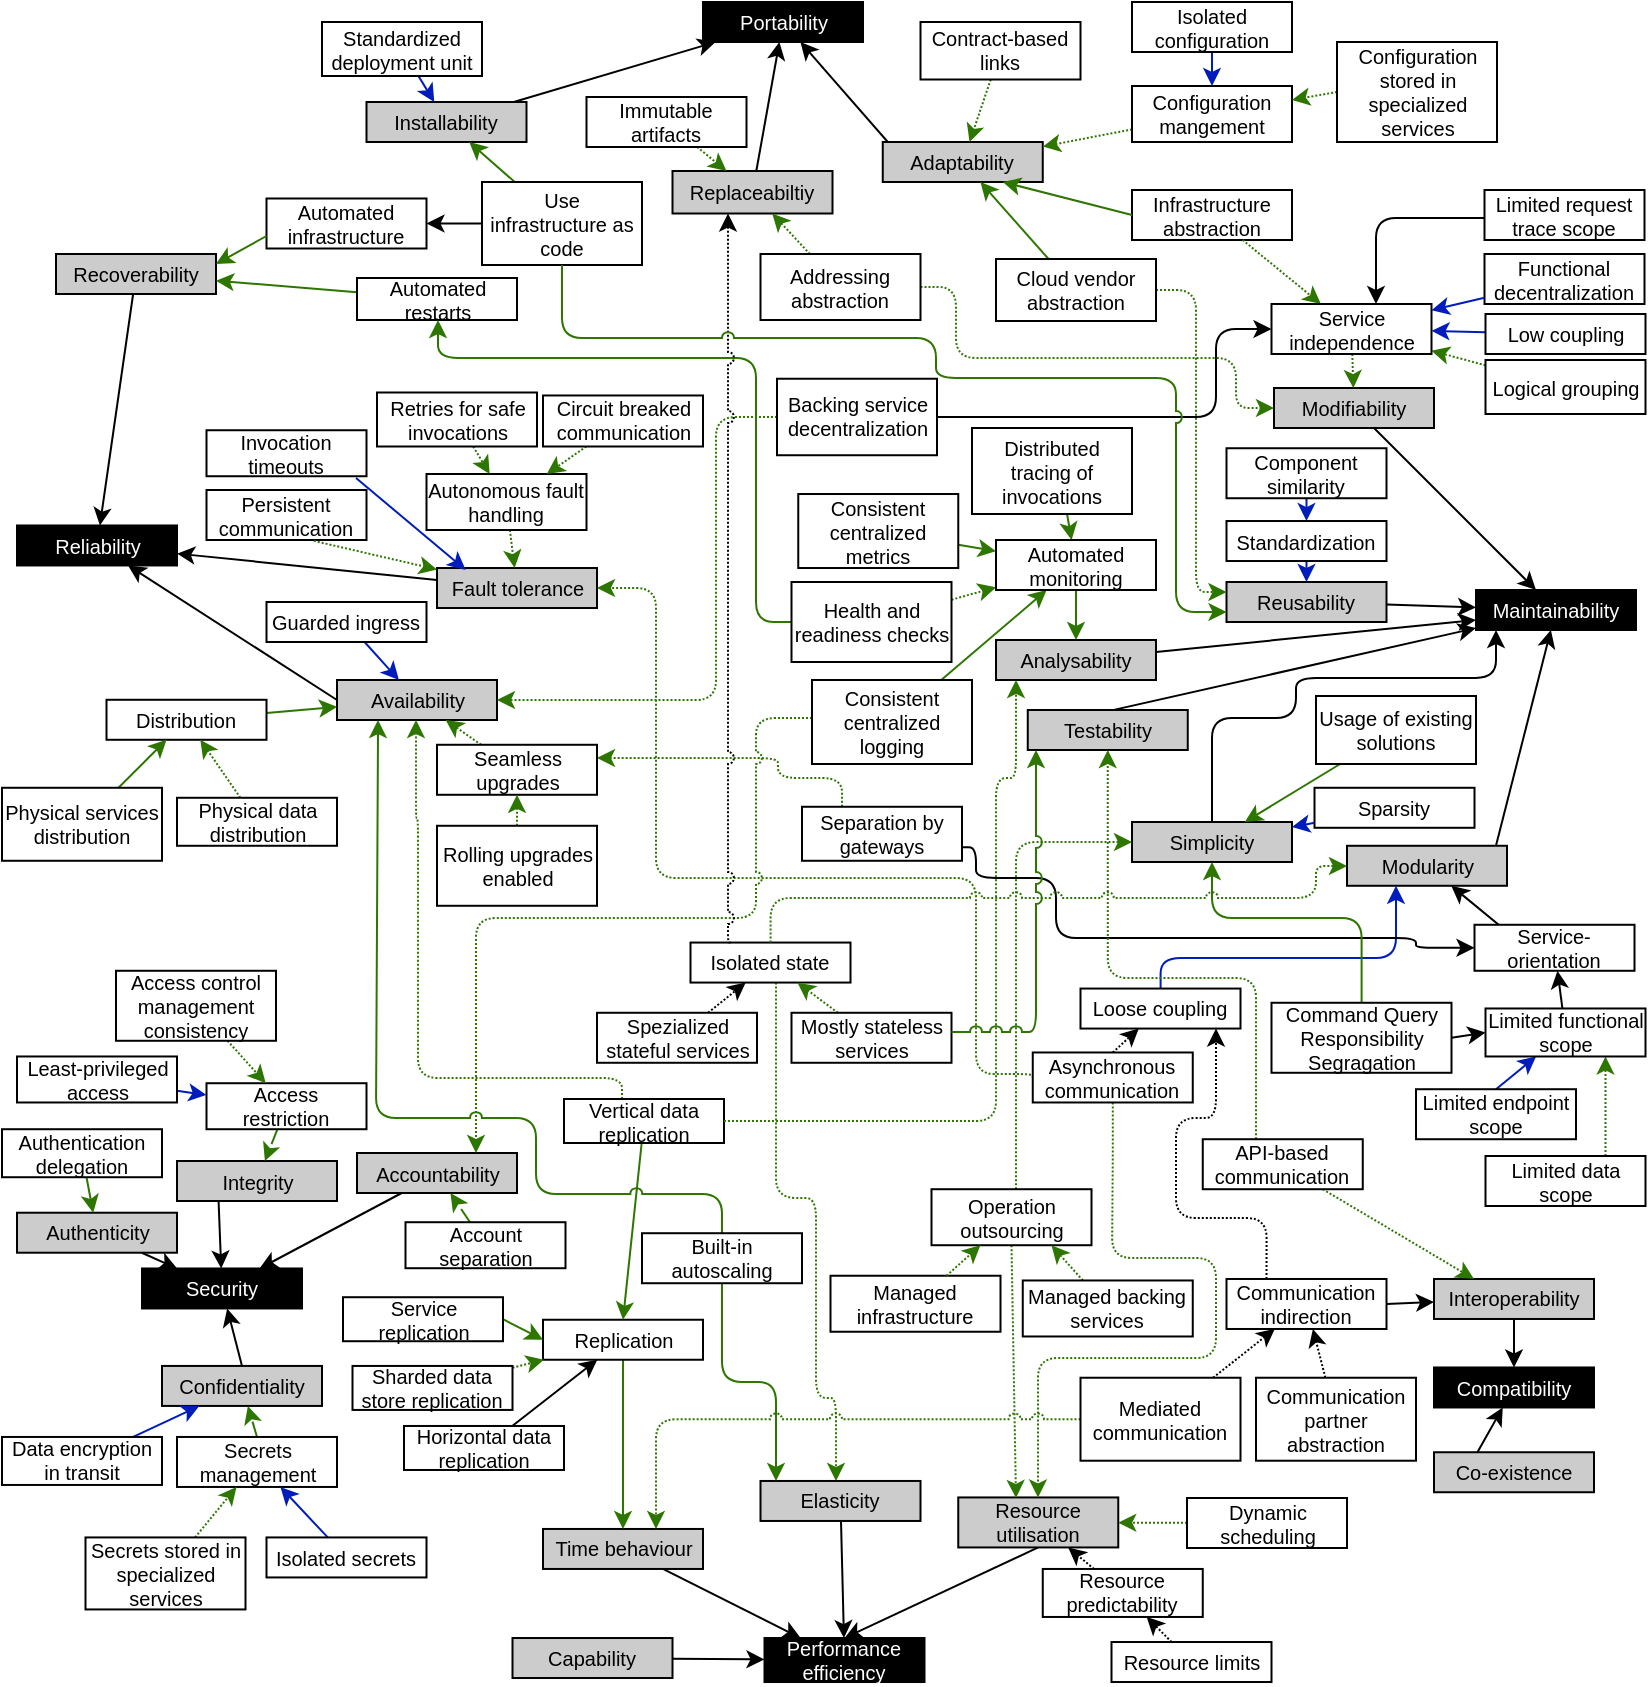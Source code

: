 <mxfile version="21.0.10" type="device"><diagram id="lvV3Ok0h8ql0EQ45Bn60" name="Page-1"><mxGraphModel dx="3089" dy="2442" grid="1" gridSize="10" guides="1" tooltips="1" connect="1" arrows="1" fold="1" page="1" pageScale="1" pageWidth="827" pageHeight="1169" math="0" shadow="0"><root><mxCell id="0"/><mxCell id="1" parent="0"/><mxCell id="UkfMT5YlCVHSnMBwZSvf-1" value="Maintainability" style="rounded=0;whiteSpace=wrap;html=1;fontSize=10;fillColor=#000000;fontColor=#FFFFFF;" parent="1" vertex="1"><mxGeometry x="-90" y="-874" width="80" height="20" as="geometry"/></mxCell><mxCell id="UkfMT5YlCVHSnMBwZSvf-2" value="Portability" style="rounded=0;whiteSpace=wrap;html=1;fontSize=10;fillColor=#000000;fontColor=#FFFFFF;" parent="1" vertex="1"><mxGeometry x="-476.5" y="-1168" width="80" height="20" as="geometry"/></mxCell><mxCell id="UkfMT5YlCVHSnMBwZSvf-3" value="Performance efficiency" style="rounded=0;whiteSpace=wrap;html=1;fontSize=10;fontColor=#FFFFFF;fillColor=#000000;" parent="1" vertex="1"><mxGeometry x="-445.75" y="-349.99" width="80" height="22" as="geometry"/></mxCell><mxCell id="UkfMT5YlCVHSnMBwZSvf-4" value="Compatibility" style="rounded=0;whiteSpace=wrap;html=1;fontSize=10;fontColor=#FFFFFF;fillColor=#000000;" parent="1" vertex="1"><mxGeometry x="-111" y="-485.26" width="80" height="20" as="geometry"/></mxCell><mxCell id="UkfMT5YlCVHSnMBwZSvf-5" value="Reliability" style="rounded=0;whiteSpace=wrap;html=1;fontSize=10;fillColor=#000000;strokeColor=#000000;fontColor=#FFFFFF;" parent="1" vertex="1"><mxGeometry x="-819.5" y="-906.26" width="80" height="20" as="geometry"/></mxCell><mxCell id="UkfMT5YlCVHSnMBwZSvf-6" style="edgeStyle=none;rounded=0;orthogonalLoop=1;jettySize=auto;html=1;exitX=0.455;exitY=0.072;exitDx=0;exitDy=0;exitPerimeter=0;" parent="1" source="UkfMT5YlCVHSnMBwZSvf-7" target="UkfMT5YlCVHSnMBwZSvf-1" edge="1"><mxGeometry relative="1" as="geometry"/></mxCell><mxCell id="UkfMT5YlCVHSnMBwZSvf-7" value="Testability" style="rounded=0;whiteSpace=wrap;html=1;fontSize=10;fillColor=#CCCCCC;" parent="1" vertex="1"><mxGeometry x="-314.12" y="-814" width="80" height="20" as="geometry"/></mxCell><mxCell id="UkfMT5YlCVHSnMBwZSvf-8" style="edgeStyle=none;rounded=0;orthogonalLoop=1;jettySize=auto;html=1;" parent="1" source="UkfMT5YlCVHSnMBwZSvf-9" target="UkfMT5YlCVHSnMBwZSvf-3" edge="1"><mxGeometry relative="1" as="geometry"/></mxCell><mxCell id="UkfMT5YlCVHSnMBwZSvf-9" value="Time behaviour" style="rounded=0;whiteSpace=wrap;html=1;fontSize=10;fillColor=#CCCCCC;" parent="1" vertex="1"><mxGeometry x="-556.5" y="-404.52" width="80" height="20" as="geometry"/></mxCell><mxCell id="UkfMT5YlCVHSnMBwZSvf-10" style="rounded=1;orthogonalLoop=1;jettySize=auto;html=1;exitX=0.931;exitY=-0.001;exitDx=0;exitDy=0;exitPerimeter=0;" parent="1" source="UkfMT5YlCVHSnMBwZSvf-11" target="UkfMT5YlCVHSnMBwZSvf-1" edge="1"><mxGeometry relative="1" as="geometry"><mxPoint x="-47.75" y="-690" as="targetPoint"/></mxGeometry></mxCell><mxCell id="UkfMT5YlCVHSnMBwZSvf-11" value="Modularity" style="rounded=0;whiteSpace=wrap;html=1;fontSize=10;fillColor=#CCCCCC;" parent="1" vertex="1"><mxGeometry x="-154.5" y="-746.11" width="80" height="20" as="geometry"/></mxCell><mxCell id="UkfMT5YlCVHSnMBwZSvf-12" style="edgeStyle=none;rounded=0;orthogonalLoop=1;jettySize=auto;html=1;" parent="1" source="UkfMT5YlCVHSnMBwZSvf-13" target="UkfMT5YlCVHSnMBwZSvf-1" edge="1"><mxGeometry relative="1" as="geometry"/></mxCell><mxCell id="UkfMT5YlCVHSnMBwZSvf-13" value="Reusability" style="rounded=0;whiteSpace=wrap;html=1;fontSize=10;fillColor=#CCCCCC;" parent="1" vertex="1"><mxGeometry x="-214.75" y="-878" width="80" height="20" as="geometry"/></mxCell><mxCell id="UkfMT5YlCVHSnMBwZSvf-14" style="rounded=1;orthogonalLoop=1;jettySize=auto;html=1;entryX=0;entryY=0.75;entryDx=0;entryDy=0;" parent="1" source="UkfMT5YlCVHSnMBwZSvf-15" target="UkfMT5YlCVHSnMBwZSvf-1" edge="1"><mxGeometry relative="1" as="geometry"><mxPoint x="12.25" y="-690" as="targetPoint"/></mxGeometry></mxCell><mxCell id="UkfMT5YlCVHSnMBwZSvf-15" value="Analysability" style="rounded=0;whiteSpace=wrap;html=1;fontSize=10;fillColor=#CCCCCC;" parent="1" vertex="1"><mxGeometry x="-330" y="-849" width="80" height="20" as="geometry"/></mxCell><mxCell id="UkfMT5YlCVHSnMBwZSvf-16" style="edgeStyle=none;rounded=0;orthogonalLoop=1;jettySize=auto;html=1;exitX=0.5;exitY=1;exitDx=0;exitDy=0;entryX=0.5;entryY=0;entryDx=0;entryDy=0;" parent="1" source="UkfMT5YlCVHSnMBwZSvf-17" target="UkfMT5YlCVHSnMBwZSvf-3" edge="1"><mxGeometry relative="1" as="geometry"/></mxCell><mxCell id="UkfMT5YlCVHSnMBwZSvf-17" value="Resource utilisation" style="rounded=0;whiteSpace=wrap;html=1;fontSize=10;fillColor=#CCCCCC;" parent="1" vertex="1"><mxGeometry x="-348.87" y="-420.28" width="80" height="25" as="geometry"/></mxCell><mxCell id="UkfMT5YlCVHSnMBwZSvf-18" style="edgeStyle=none;rounded=0;orthogonalLoop=1;jettySize=auto;html=1;" parent="1" source="UkfMT5YlCVHSnMBwZSvf-19" target="UkfMT5YlCVHSnMBwZSvf-3" edge="1"><mxGeometry relative="1" as="geometry"/></mxCell><mxCell id="UkfMT5YlCVHSnMBwZSvf-19" value="Capability" style="rounded=0;whiteSpace=wrap;html=1;fontSize=10;fillColor=#CCCCCC;" parent="1" vertex="1"><mxGeometry x="-571.75" y="-349.99" width="80" height="20" as="geometry"/></mxCell><mxCell id="UkfMT5YlCVHSnMBwZSvf-20" style="edgeStyle=none;rounded=0;orthogonalLoop=1;jettySize=auto;html=1;" parent="1" source="UkfMT5YlCVHSnMBwZSvf-21" target="UkfMT5YlCVHSnMBwZSvf-1" edge="1"><mxGeometry relative="1" as="geometry"/></mxCell><mxCell id="UkfMT5YlCVHSnMBwZSvf-21" value="Modifiability" style="rounded=0;whiteSpace=wrap;html=1;fontSize=10;fillColor=#CCCCCC;" parent="1" vertex="1"><mxGeometry x="-191" y="-975" width="80" height="20" as="geometry"/></mxCell><mxCell id="UkfMT5YlCVHSnMBwZSvf-22" style="edgeStyle=none;rounded=0;orthogonalLoop=1;jettySize=auto;html=1;exitX=0.25;exitY=1;exitDx=0;exitDy=0;" parent="1" source="UkfMT5YlCVHSnMBwZSvf-23" target="UkfMT5YlCVHSnMBwZSvf-2" edge="1"><mxGeometry relative="1" as="geometry"/></mxCell><mxCell id="UkfMT5YlCVHSnMBwZSvf-23" value="Adaptability" style="rounded=0;whiteSpace=wrap;html=1;fontSize=10;fillColor=#CCCCCC;" parent="1" vertex="1"><mxGeometry x="-386.62" y="-1098" width="80" height="20" as="geometry"/></mxCell><mxCell id="UkfMT5YlCVHSnMBwZSvf-24" style="edgeStyle=none;rounded=0;orthogonalLoop=1;jettySize=auto;html=1;" parent="1" source="UkfMT5YlCVHSnMBwZSvf-25" target="UkfMT5YlCVHSnMBwZSvf-2" edge="1"><mxGeometry relative="1" as="geometry"><mxPoint x="-607.88" y="-211.01" as="sourcePoint"/></mxGeometry></mxCell><mxCell id="UkfMT5YlCVHSnMBwZSvf-25" value="Replaceabiltiy" style="rounded=0;whiteSpace=wrap;html=1;fontSize=10;fillColor=#CCCCCC;" parent="1" vertex="1"><mxGeometry x="-491.75" y="-1083.5" width="80" height="21.25" as="geometry"/></mxCell><mxCell id="UkfMT5YlCVHSnMBwZSvf-26" style="edgeStyle=none;rounded=0;orthogonalLoop=1;jettySize=auto;html=1;" parent="1" source="UkfMT5YlCVHSnMBwZSvf-27" target="UkfMT5YlCVHSnMBwZSvf-2" edge="1"><mxGeometry relative="1" as="geometry"/></mxCell><mxCell id="UkfMT5YlCVHSnMBwZSvf-27" value="Installability" style="rounded=0;whiteSpace=wrap;html=1;fontSize=10;fillColor=#CCCCCC;" parent="1" vertex="1"><mxGeometry x="-644.75" y="-1118" width="80" height="20" as="geometry"/></mxCell><mxCell id="UkfMT5YlCVHSnMBwZSvf-28" style="edgeStyle=none;rounded=0;orthogonalLoop=1;jettySize=auto;html=1;exitX=0;exitY=0.5;exitDx=0;exitDy=0;" parent="1" source="UkfMT5YlCVHSnMBwZSvf-29" target="UkfMT5YlCVHSnMBwZSvf-5" edge="1"><mxGeometry relative="1" as="geometry"/></mxCell><mxCell id="UkfMT5YlCVHSnMBwZSvf-29" value="Availability" style="rounded=0;whiteSpace=wrap;html=1;fontSize=10;fillColor=#CCCCCC;" parent="1" vertex="1"><mxGeometry x="-659.5" y="-829" width="80" height="20" as="geometry"/></mxCell><mxCell id="UkfMT5YlCVHSnMBwZSvf-30" style="edgeStyle=none;rounded=0;orthogonalLoop=1;jettySize=auto;html=1;" parent="1" source="UkfMT5YlCVHSnMBwZSvf-31" target="UkfMT5YlCVHSnMBwZSvf-5" edge="1"><mxGeometry relative="1" as="geometry"/></mxCell><mxCell id="UkfMT5YlCVHSnMBwZSvf-31" value="Recoverability" style="rounded=0;whiteSpace=wrap;html=1;fontSize=10;fillColor=#CCCCCC;" parent="1" vertex="1"><mxGeometry x="-800" y="-1042" width="80" height="20" as="geometry"/></mxCell><mxCell id="UkfMT5YlCVHSnMBwZSvf-32" style="edgeStyle=none;rounded=0;orthogonalLoop=1;jettySize=auto;html=1;" parent="1" source="UkfMT5YlCVHSnMBwZSvf-33" target="UkfMT5YlCVHSnMBwZSvf-5" edge="1"><mxGeometry relative="1" as="geometry"/></mxCell><mxCell id="UkfMT5YlCVHSnMBwZSvf-33" value="Fault tolerance" style="rounded=0;whiteSpace=wrap;html=1;fontSize=10;fillColor=#CCCCCC;" parent="1" vertex="1"><mxGeometry x="-609.5" y="-884.99" width="80" height="20" as="geometry"/></mxCell><mxCell id="UkfMT5YlCVHSnMBwZSvf-34" style="edgeStyle=none;rounded=0;orthogonalLoop=1;jettySize=auto;html=1;exitX=0.138;exitY=0.95;exitDx=0;exitDy=0;exitPerimeter=0;" parent="1" source="UkfMT5YlCVHSnMBwZSvf-35" target="UkfMT5YlCVHSnMBwZSvf-4" edge="1"><mxGeometry relative="1" as="geometry"/></mxCell><mxCell id="UkfMT5YlCVHSnMBwZSvf-35" value="Co-existence" style="rounded=0;whiteSpace=wrap;html=1;fontSize=10;fillColor=#CCCCCC;" parent="1" vertex="1"><mxGeometry x="-111" y="-442.88" width="80" height="20" as="geometry"/></mxCell><mxCell id="UkfMT5YlCVHSnMBwZSvf-36" style="edgeStyle=none;rounded=0;orthogonalLoop=1;jettySize=auto;html=1;" parent="1" source="UkfMT5YlCVHSnMBwZSvf-37" target="UkfMT5YlCVHSnMBwZSvf-4" edge="1"><mxGeometry relative="1" as="geometry"/></mxCell><mxCell id="UkfMT5YlCVHSnMBwZSvf-37" value="Interoperability" style="rounded=0;whiteSpace=wrap;html=1;fontSize=10;fillColor=#CCCCCC;" parent="1" vertex="1"><mxGeometry x="-111" y="-529.51" width="80" height="20" as="geometry"/></mxCell><mxCell id="UkfMT5YlCVHSnMBwZSvf-38" style="edgeStyle=none;rounded=0;orthogonalLoop=1;jettySize=auto;html=1;exitX=0.5;exitY=1;exitDx=0;exitDy=0;" parent="1" source="UkfMT5YlCVHSnMBwZSvf-39" target="UkfMT5YlCVHSnMBwZSvf-11" edge="1"><mxGeometry relative="1" as="geometry"/></mxCell><mxCell id="UkfMT5YlCVHSnMBwZSvf-39" value="Service-orientation" style="rounded=0;whiteSpace=wrap;html=1;fontSize=10;" parent="1" vertex="1"><mxGeometry x="-90.75" y="-706.61" width="80" height="23" as="geometry"/></mxCell><mxCell id="UkfMT5YlCVHSnMBwZSvf-42" style="edgeStyle=orthogonalEdgeStyle;rounded=1;orthogonalLoop=1;jettySize=auto;html=1;fillColor=#60a917;strokeColor=#2D7600;dashed=1;dashPattern=1 1;" parent="1" source="UkfMT5YlCVHSnMBwZSvf-43" target="UkfMT5YlCVHSnMBwZSvf-69" edge="1"><mxGeometry relative="1" as="geometry"><mxPoint x="-486.5" y="-697.5" as="sourcePoint"/><mxPoint x="-390" y="-460" as="targetPoint"/><Array as="points"><mxPoint x="-440" y="-570"/><mxPoint x="-420" y="-570"/><mxPoint x="-420" y="-470"/><mxPoint x="-410" y="-470"/></Array></mxGeometry></mxCell><mxCell id="UkfMT5YlCVHSnMBwZSvf-43" value="Isolated state" style="rounded=0;whiteSpace=wrap;html=1;fontSize=10;" parent="1" vertex="1"><mxGeometry x="-482.75" y="-697.72" width="80" height="20" as="geometry"/></mxCell><mxCell id="UkfMT5YlCVHSnMBwZSvf-44" style="edgeStyle=orthogonalEdgeStyle;rounded=1;orthogonalLoop=1;jettySize=auto;html=1;fillColor=#0050ef;strokeColor=#001DBC;" parent="1" source="UkfMT5YlCVHSnMBwZSvf-46" target="UkfMT5YlCVHSnMBwZSvf-11" edge="1"><mxGeometry relative="1" as="geometry"><mxPoint x="-308.63" y="-671.57" as="sourcePoint"/><Array as="points"><mxPoint x="-248" y="-690"/><mxPoint x="-130" y="-690"/></Array></mxGeometry></mxCell><mxCell id="UkfMT5YlCVHSnMBwZSvf-46" value="Loose coupling" style="rounded=0;whiteSpace=wrap;html=1;fontSize=10;" parent="1" vertex="1"><mxGeometry x="-287.75" y="-674.72" width="80" height="20" as="geometry"/></mxCell><mxCell id="UkfMT5YlCVHSnMBwZSvf-47" style="edgeStyle=none;rounded=0;orthogonalLoop=1;jettySize=auto;html=1;fillColor=#0050ef;strokeColor=#001DBC;" parent="1" source="UkfMT5YlCVHSnMBwZSvf-48" target="UkfMT5YlCVHSnMBwZSvf-13" edge="1"><mxGeometry relative="1" as="geometry"><mxPoint x="311.16" y="-678.38" as="targetPoint"/></mxGeometry></mxCell><mxCell id="UkfMT5YlCVHSnMBwZSvf-48" value="Standardization" style="rounded=0;whiteSpace=wrap;html=1;fontSize=10;" parent="1" vertex="1"><mxGeometry x="-214.75" y="-908.49" width="80" height="20" as="geometry"/></mxCell><mxCell id="UkfMT5YlCVHSnMBwZSvf-50" style="edgeStyle=orthogonalEdgeStyle;rounded=1;orthogonalLoop=1;jettySize=auto;html=1;exitX=1;exitY=0.75;exitDx=0;exitDy=0;entryX=0;entryY=0.5;entryDx=0;entryDy=0;" parent="1" source="UkfMT5YlCVHSnMBwZSvf-53" target="UkfMT5YlCVHSnMBwZSvf-39" edge="1"><mxGeometry relative="1" as="geometry"><mxPoint x="-177.75" y="-640" as="sourcePoint"/><mxPoint x="-100" y="-690" as="targetPoint"/><Array as="points"><mxPoint x="-340" y="-745"/><mxPoint x="-340" y="-730"/><mxPoint x="-300" y="-730"/><mxPoint x="-300" y="-700"/><mxPoint x="-120" y="-700"/><mxPoint x="-120" y="-695"/></Array></mxGeometry></mxCell><mxCell id="UkfMT5YlCVHSnMBwZSvf-52" style="rounded=1;orthogonalLoop=1;jettySize=auto;html=1;fillColor=#60a917;strokeColor=#2D7600;dashed=1;dashPattern=1 1;edgeStyle=orthogonalEdgeStyle;exitX=0.25;exitY=0;exitDx=0;exitDy=0;" parent="1" source="UkfMT5YlCVHSnMBwZSvf-53" target="UkfMT5YlCVHSnMBwZSvf-83" edge="1"><mxGeometry relative="1" as="geometry"><mxPoint x="-520" y="-780" as="targetPoint"/><Array as="points"><mxPoint x="-439" y="-780"/><mxPoint x="-440" y="-790"/></Array></mxGeometry></mxCell><mxCell id="UkfMT5YlCVHSnMBwZSvf-53" value="Separation by gateways" style="rounded=0;whiteSpace=wrap;html=1;fontSize=10;" parent="1" vertex="1"><mxGeometry x="-427" y="-765.61" width="80" height="27" as="geometry"/></mxCell><mxCell id="J7nFKlDYWhBsxY-H5TNd-2" style="rounded=0;orthogonalLoop=1;jettySize=auto;html=1;fillColor=#60a917;strokeColor=#2D7600;" parent="1" source="UkfMT5YlCVHSnMBwZSvf-56" target="UkfMT5YlCVHSnMBwZSvf-15" edge="1"><mxGeometry relative="1" as="geometry"/></mxCell><mxCell id="UkfMT5YlCVHSnMBwZSvf-59" value="Automated infrastructure" style="rounded=0;whiteSpace=wrap;html=1;fontSize=10;" parent="1" vertex="1"><mxGeometry x="-694.75" y="-1069.75" width="80" height="25" as="geometry"/></mxCell><mxCell id="UkfMT5YlCVHSnMBwZSvf-60" style="edgeStyle=none;rounded=0;orthogonalLoop=1;jettySize=auto;html=1;fillColor=#60a917;strokeColor=#2D7600;dashed=1;dashPattern=1 1;" parent="1" source="UkfMT5YlCVHSnMBwZSvf-62" edge="1" target="UkfMT5YlCVHSnMBwZSvf-21"><mxGeometry relative="1" as="geometry"><mxPoint x="-202.75" y="-991.25" as="targetPoint"/></mxGeometry></mxCell><mxCell id="UkfMT5YlCVHSnMBwZSvf-63" style="edgeStyle=none;rounded=0;orthogonalLoop=1;jettySize=auto;html=1;fillColor=#60a917;strokeColor=#2D7600;" parent="1" source="UkfMT5YlCVHSnMBwZSvf-64" target="UkfMT5YlCVHSnMBwZSvf-9" edge="1"><mxGeometry relative="1" as="geometry"><mxPoint x="-478.857" y="-477.01" as="targetPoint"/></mxGeometry></mxCell><mxCell id="UkfMT5YlCVHSnMBwZSvf-64" value="Replication" style="rounded=0;whiteSpace=wrap;html=1;fontSize=10;" parent="1" vertex="1"><mxGeometry x="-556.5" y="-509.13" width="80" height="20" as="geometry"/></mxCell><mxCell id="UkfMT5YlCVHSnMBwZSvf-67" style="edgeStyle=none;rounded=0;orthogonalLoop=1;jettySize=auto;html=1;" parent="1" source="UkfMT5YlCVHSnMBwZSvf-69" target="UkfMT5YlCVHSnMBwZSvf-3" edge="1"><mxGeometry relative="1" as="geometry"><mxPoint x="-339.75" y="-57.88" as="sourcePoint"/><mxPoint x="-259.75" y="-63.88" as="targetPoint"/></mxGeometry></mxCell><mxCell id="UkfMT5YlCVHSnMBwZSvf-69" value="Elasticity" style="rounded=0;whiteSpace=wrap;html=1;fontSize=10;fillColor=#CCCCCC;" parent="1" vertex="1"><mxGeometry x="-447.75" y="-428.52" width="80" height="20" as="geometry"/></mxCell><mxCell id="UkfMT5YlCVHSnMBwZSvf-72" value="Infrastructure abstraction" style="rounded=0;whiteSpace=wrap;html=1;fontSize=10;" parent="1" vertex="1"><mxGeometry x="-262" y="-1074" width="80" height="25" as="geometry"/></mxCell><mxCell id="UkfMT5YlCVHSnMBwZSvf-73" style="edgeStyle=none;rounded=0;orthogonalLoop=1;jettySize=auto;html=1;fillColor=#60a917;strokeColor=#2D7600;" parent="1" source="UkfMT5YlCVHSnMBwZSvf-74" target="UkfMT5YlCVHSnMBwZSvf-23" edge="1"><mxGeometry relative="1" as="geometry"/></mxCell><mxCell id="J7nFKlDYWhBsxY-H5TNd-14" style="rounded=1;orthogonalLoop=1;jettySize=auto;html=1;fillColor=#60a917;strokeColor=#2D7600;dashed=1;dashPattern=1 1;edgeStyle=orthogonalEdgeStyle;entryX=0;entryY=0.25;entryDx=0;entryDy=0;" parent="1" source="UkfMT5YlCVHSnMBwZSvf-74" target="UkfMT5YlCVHSnMBwZSvf-13" edge="1"><mxGeometry relative="1" as="geometry"><Array as="points"><mxPoint x="-230" y="-1024"/><mxPoint x="-230" y="-873"/></Array></mxGeometry></mxCell><mxCell id="UkfMT5YlCVHSnMBwZSvf-74" value="Cloud vendor abstraction" style="rounded=0;whiteSpace=wrap;html=1;fontSize=10;" parent="1" vertex="1"><mxGeometry x="-330" y="-1039.5" width="80" height="31" as="geometry"/></mxCell><mxCell id="UkfMT5YlCVHSnMBwZSvf-75" style="edgeStyle=none;rounded=0;orthogonalLoop=1;jettySize=auto;html=1;fillColor=#0050ef;strokeColor=#001DBC;" parent="1" source="UkfMT5YlCVHSnMBwZSvf-77" target="UkfMT5YlCVHSnMBwZSvf-27" edge="1"><mxGeometry relative="1" as="geometry"/></mxCell><mxCell id="UkfMT5YlCVHSnMBwZSvf-77" value="Standardized deployment unit" style="rounded=0;whiteSpace=wrap;html=1;fontSize=10;" parent="1" vertex="1"><mxGeometry x="-667" y="-1158" width="80" height="27" as="geometry"/></mxCell><mxCell id="UkfMT5YlCVHSnMBwZSvf-78" style="edgeStyle=none;rounded=0;orthogonalLoop=1;jettySize=auto;html=1;fillColor=#60a917;strokeColor=#2D7600;dashed=1;dashPattern=1 1;" parent="1" source="UkfMT5YlCVHSnMBwZSvf-79" target="UkfMT5YlCVHSnMBwZSvf-25" edge="1"><mxGeometry relative="1" as="geometry"><mxPoint x="-567.88" y="-224.51" as="targetPoint"/></mxGeometry></mxCell><mxCell id="UkfMT5YlCVHSnMBwZSvf-79" value="Immutable artifacts" style="rounded=0;whiteSpace=wrap;html=1;fontSize=10;" parent="1" vertex="1"><mxGeometry x="-534.75" y="-1120.5" width="80" height="25" as="geometry"/></mxCell><mxCell id="UkfMT5YlCVHSnMBwZSvf-80" style="edgeStyle=none;rounded=0;orthogonalLoop=1;jettySize=auto;html=1;fillColor=#60a917;strokeColor=#2D7600;" parent="1" source="UkfMT5YlCVHSnMBwZSvf-81" target="UkfMT5YlCVHSnMBwZSvf-29" edge="1"><mxGeometry relative="1" as="geometry"/></mxCell><mxCell id="UkfMT5YlCVHSnMBwZSvf-81" value="Distribution" style="rounded=0;whiteSpace=wrap;html=1;fontSize=10;" parent="1" vertex="1"><mxGeometry x="-774.75" y="-819.11" width="80" height="20" as="geometry"/></mxCell><mxCell id="UkfMT5YlCVHSnMBwZSvf-82" style="edgeStyle=none;rounded=0;orthogonalLoop=1;jettySize=auto;html=1;fillColor=#60a917;strokeColor=#2D7600;dashed=1;dashPattern=1 1;" parent="1" source="UkfMT5YlCVHSnMBwZSvf-83" target="UkfMT5YlCVHSnMBwZSvf-29" edge="1"><mxGeometry relative="1" as="geometry"/></mxCell><mxCell id="UkfMT5YlCVHSnMBwZSvf-83" value="Seamless upgrades" style="rounded=0;whiteSpace=wrap;html=1;fontSize=10;" parent="1" vertex="1"><mxGeometry x="-609.5" y="-796.61" width="80" height="25" as="geometry"/></mxCell><mxCell id="UkfMT5YlCVHSnMBwZSvf-84" style="edgeStyle=none;rounded=0;orthogonalLoop=1;jettySize=auto;html=1;fillColor=#60a917;strokeColor=#2D7600;dashed=1;dashPattern=1 1;" parent="1" source="UkfMT5YlCVHSnMBwZSvf-85" target="UkfMT5YlCVHSnMBwZSvf-33" edge="1"><mxGeometry relative="1" as="geometry"><mxPoint x="-553.5" y="-760.5" as="sourcePoint"/></mxGeometry></mxCell><mxCell id="UkfMT5YlCVHSnMBwZSvf-85" value="Autonomous fault handling" style="rounded=0;whiteSpace=wrap;html=1;fontSize=10;" parent="1" vertex="1"><mxGeometry x="-614.75" y="-932" width="80" height="28" as="geometry"/></mxCell><mxCell id="UkfMT5YlCVHSnMBwZSvf-87" style="edgeStyle=none;rounded=0;orthogonalLoop=1;jettySize=auto;html=1;fillColor=#60a917;strokeColor=#2D7600;" parent="1" source="UkfMT5YlCVHSnMBwZSvf-88" target="UkfMT5YlCVHSnMBwZSvf-31" edge="1"><mxGeometry relative="1" as="geometry"/></mxCell><mxCell id="UkfMT5YlCVHSnMBwZSvf-88" value="Automated restarts" style="rounded=0;whiteSpace=wrap;html=1;fontSize=10;" parent="1" vertex="1"><mxGeometry x="-649.5" y="-1030" width="80" height="21" as="geometry"/></mxCell><mxCell id="UkfMT5YlCVHSnMBwZSvf-89" style="rounded=1;orthogonalLoop=1;jettySize=auto;html=1;exitX=0.75;exitY=1;exitDx=0;exitDy=0;entryX=0.25;entryY=0;entryDx=0;entryDy=0;dashed=1;dashPattern=1 1;fillColor=#60a917;strokeColor=#2D7600;" parent="1" source="UkfMT5YlCVHSnMBwZSvf-91" target="UkfMT5YlCVHSnMBwZSvf-37" edge="1"><mxGeometry relative="1" as="geometry"/></mxCell><mxCell id="UkfMT5YlCVHSnMBwZSvf-90" style="edgeStyle=orthogonalEdgeStyle;rounded=1;orthogonalLoop=1;jettySize=auto;html=1;entryX=0.5;entryY=1;entryDx=0;entryDy=0;fillColor=#60a917;strokeColor=#2D7600;dashed=1;dashPattern=1 1;" parent="1" source="UkfMT5YlCVHSnMBwZSvf-91" target="UkfMT5YlCVHSnMBwZSvf-7" edge="1"><mxGeometry relative="1" as="geometry"><mxPoint x="193.25" y="-542.25" as="targetPoint"/><Array as="points"><mxPoint x="-200" y="-680"/><mxPoint x="-275" y="-680"/></Array></mxGeometry></mxCell><mxCell id="UkfMT5YlCVHSnMBwZSvf-91" value="API-based communication" style="rounded=0;whiteSpace=wrap;html=1;fontSize=10;" parent="1" vertex="1"><mxGeometry x="-226.62" y="-599.39" width="80" height="25" as="geometry"/></mxCell><mxCell id="UkfMT5YlCVHSnMBwZSvf-224" style="edgeStyle=none;rounded=0;orthogonalLoop=1;jettySize=auto;html=1;exitX=1;exitY=0.5;exitDx=0;exitDy=0;" parent="1" source="UkfMT5YlCVHSnMBwZSvf-92" target="UkfMT5YlCVHSnMBwZSvf-37" edge="1"><mxGeometry relative="1" as="geometry"><mxPoint x="35.01" y="-90.66" as="sourcePoint"/></mxGeometry></mxCell><mxCell id="UkfMT5YlCVHSnMBwZSvf-92" value="Communication indirection" style="rounded=0;whiteSpace=wrap;html=1;fontSize=10;" parent="1" vertex="1"><mxGeometry x="-214.75" y="-529.51" width="80" height="25" as="geometry"/></mxCell><mxCell id="UkfMT5YlCVHSnMBwZSvf-93" value="Security" style="rounded=0;whiteSpace=wrap;html=1;fontSize=10;fontColor=#FFFFFF;fillColor=#000000;" parent="1" vertex="1"><mxGeometry x="-757.0" y="-534.76" width="80" height="20" as="geometry"/></mxCell><mxCell id="UkfMT5YlCVHSnMBwZSvf-220" style="edgeStyle=none;rounded=0;orthogonalLoop=1;jettySize=auto;html=1;" parent="1" source="UkfMT5YlCVHSnMBwZSvf-94" target="UkfMT5YlCVHSnMBwZSvf-93" edge="1"><mxGeometry relative="1" as="geometry"/></mxCell><mxCell id="UkfMT5YlCVHSnMBwZSvf-94" value="Authenticity" style="rounded=0;whiteSpace=wrap;html=1;fontSize=10;fillColor=#CCCCCC;" parent="1" vertex="1"><mxGeometry x="-819.5" y="-562.64" width="80" height="20" as="geometry"/></mxCell><mxCell id="UkfMT5YlCVHSnMBwZSvf-209" style="edgeStyle=none;rounded=0;orthogonalLoop=1;jettySize=auto;html=1;exitX=0.5;exitY=0;exitDx=0;exitDy=0;" parent="1" source="UkfMT5YlCVHSnMBwZSvf-95" target="UkfMT5YlCVHSnMBwZSvf-93" edge="1"><mxGeometry relative="1" as="geometry"><mxPoint x="-717" y="-502.85" as="targetPoint"/></mxGeometry></mxCell><mxCell id="UkfMT5YlCVHSnMBwZSvf-95" value="Confidentiality" style="rounded=0;whiteSpace=wrap;html=1;fontSize=10;fillColor=#CCCCCC;" parent="1" vertex="1"><mxGeometry x="-747.0" y="-486.03" width="80" height="20" as="geometry"/></mxCell><mxCell id="UkfMT5YlCVHSnMBwZSvf-231" style="edgeStyle=none;rounded=0;orthogonalLoop=1;jettySize=auto;html=1;exitX=0.25;exitY=0;exitDx=0;exitDy=0;" parent="1" source="UkfMT5YlCVHSnMBwZSvf-96" target="UkfMT5YlCVHSnMBwZSvf-93" edge="1"><mxGeometry relative="1" as="geometry"/></mxCell><mxCell id="UkfMT5YlCVHSnMBwZSvf-96" value="Integrity" style="rounded=0;whiteSpace=wrap;html=1;fontSize=10;fillColor=#CCCCCC;" parent="1" vertex="1"><mxGeometry x="-739.5" y="-588.5" width="80" height="20" as="geometry"/></mxCell><mxCell id="UkfMT5YlCVHSnMBwZSvf-219" style="edgeStyle=none;rounded=0;orthogonalLoop=1;jettySize=auto;html=1;exitX=0.75;exitY=0;exitDx=0;exitDy=0;" parent="1" source="UkfMT5YlCVHSnMBwZSvf-97" target="UkfMT5YlCVHSnMBwZSvf-93" edge="1"><mxGeometry relative="1" as="geometry"/></mxCell><mxCell id="UkfMT5YlCVHSnMBwZSvf-97" value="Accountability" style="rounded=0;whiteSpace=wrap;html=1;fontSize=10;fillColor=#CCCCCC;" parent="1" vertex="1"><mxGeometry x="-649.5" y="-592.5" width="80" height="20" as="geometry"/></mxCell><mxCell id="UkfMT5YlCVHSnMBwZSvf-215" style="edgeStyle=none;rounded=0;orthogonalLoop=1;jettySize=auto;html=1;dashed=1;dashPattern=8 8;fillColor=#60a917;strokeColor=#2D7600;" parent="1" source="UkfMT5YlCVHSnMBwZSvf-99" target="UkfMT5YlCVHSnMBwZSvf-96" edge="1"><mxGeometry relative="1" as="geometry"/></mxCell><mxCell id="UkfMT5YlCVHSnMBwZSvf-99" value="Access restriction" style="rounded=0;whiteSpace=wrap;html=1;fontSize=10;" parent="1" vertex="1"><mxGeometry x="-724.75" y="-627.39" width="80" height="23" as="geometry"/></mxCell><mxCell id="UkfMT5YlCVHSnMBwZSvf-100" style="edgeStyle=none;rounded=0;orthogonalLoop=1;jettySize=auto;html=1;fillColor=#60a917;strokeColor=#2D7600;dashed=1;dashPattern=1 1;" parent="1" source="UkfMT5YlCVHSnMBwZSvf-101" target="UkfMT5YlCVHSnMBwZSvf-23" edge="1"><mxGeometry relative="1" as="geometry"/></mxCell><mxCell id="UkfMT5YlCVHSnMBwZSvf-101" value="Configuration mangement" style="rounded=0;whiteSpace=wrap;html=1;fontSize=10;" parent="1" vertex="1"><mxGeometry x="-262" y="-1126" width="80" height="28" as="geometry"/></mxCell><mxCell id="UkfMT5YlCVHSnMBwZSvf-102" value="Simplicity" style="rounded=0;whiteSpace=wrap;html=1;fontSize=10;fillColor=#CCCCCC;" parent="1" vertex="1"><mxGeometry x="-262" y="-758" width="80" height="20" as="geometry"/></mxCell><mxCell id="UkfMT5YlCVHSnMBwZSvf-103" style="edgeStyle=none;rounded=0;orthogonalLoop=1;jettySize=auto;html=1;exitX=0.5;exitY=1;exitDx=0;exitDy=0;fillColor=#60a917;strokeColor=#2D7600;dashed=1;dashPattern=1 1;" parent="1" source="UkfMT5YlCVHSnMBwZSvf-105" edge="1"><mxGeometry relative="1" as="geometry"><mxPoint x="-320" y="-420" as="targetPoint"/></mxGeometry></mxCell><mxCell id="UkfMT5YlCVHSnMBwZSvf-104" style="orthogonalLoop=1;jettySize=auto;html=1;rounded=1;fillColor=#60a917;strokeColor=#2D7600;dashed=1;dashPattern=1 1;edgeStyle=orthogonalEdgeStyle;" parent="1" source="UkfMT5YlCVHSnMBwZSvf-105" target="UkfMT5YlCVHSnMBwZSvf-102" edge="1"><mxGeometry relative="1" as="geometry"><mxPoint x="-301.64" y="-567.74" as="sourcePoint"/><mxPoint x="-139.74" y="-671.79" as="targetPoint"/><Array as="points"><mxPoint x="-320" y="-748"/></Array></mxGeometry></mxCell><mxCell id="UkfMT5YlCVHSnMBwZSvf-105" value="Operation outsourcing" style="rounded=0;whiteSpace=wrap;html=1;fontSize=10;" parent="1" vertex="1"><mxGeometry x="-362.25" y="-574.39" width="80" height="28" as="geometry"/></mxCell><mxCell id="UkfMT5YlCVHSnMBwZSvf-106" style="edgeStyle=none;rounded=0;orthogonalLoop=1;jettySize=auto;html=1;dashed=1;dashPattern=1 1;" parent="1" source="UkfMT5YlCVHSnMBwZSvf-107" target="UkfMT5YlCVHSnMBwZSvf-17" edge="1"><mxGeometry relative="1" as="geometry"><mxPoint x="-214.12" y="-65.13" as="targetPoint"/></mxGeometry></mxCell><mxCell id="UkfMT5YlCVHSnMBwZSvf-107" value="Resource predictability" style="rounded=0;whiteSpace=wrap;html=1;fontSize=10;" parent="1" vertex="1"><mxGeometry x="-306.62" y="-384.52" width="80" height="24" as="geometry"/></mxCell><mxCell id="UkfMT5YlCVHSnMBwZSvf-212" style="edgeStyle=none;rounded=0;orthogonalLoop=1;jettySize=auto;html=1;exitX=0.5;exitY=0;exitDx=0;exitDy=0;fillColor=#60a917;strokeColor=#2D7600;dashed=1;dashPattern=8 8;" parent="1" source="UkfMT5YlCVHSnMBwZSvf-108" target="UkfMT5YlCVHSnMBwZSvf-95" edge="1"><mxGeometry relative="1" as="geometry"/></mxCell><mxCell id="UkfMT5YlCVHSnMBwZSvf-108" value="Secrets management" style="rounded=0;whiteSpace=wrap;html=1;fontSize=10;" parent="1" vertex="1"><mxGeometry x="-739.5" y="-450.52" width="80" height="25" as="geometry"/></mxCell><mxCell id="UkfMT5YlCVHSnMBwZSvf-222" style="edgeStyle=none;rounded=0;orthogonalLoop=1;jettySize=auto;html=1;fillColor=#60a917;strokeColor=#2D7600;" parent="1" source="UkfMT5YlCVHSnMBwZSvf-111" target="UkfMT5YlCVHSnMBwZSvf-94" edge="1"><mxGeometry relative="1" as="geometry"/></mxCell><mxCell id="UkfMT5YlCVHSnMBwZSvf-111" value="Authentication delegation" style="rounded=0;whiteSpace=wrap;html=1;fontSize=10;" parent="1" vertex="1"><mxGeometry x="-827" y="-604.39" width="80" height="24" as="geometry"/></mxCell><mxCell id="UkfMT5YlCVHSnMBwZSvf-112" style="edgeStyle=none;rounded=0;orthogonalLoop=1;jettySize=auto;html=1;" parent="1" source="UkfMT5YlCVHSnMBwZSvf-113" target="UkfMT5YlCVHSnMBwZSvf-39" edge="1"><mxGeometry relative="1" as="geometry"/></mxCell><mxCell id="J7nFKlDYWhBsxY-H5TNd-15" style="rounded=1;orthogonalLoop=1;jettySize=auto;html=1;fillColor=#60a917;strokeColor=#2D7600;edgeStyle=orthogonalEdgeStyle;" parent="1" source="UkfMT5YlCVHSnMBwZSvf-115" target="UkfMT5YlCVHSnMBwZSvf-102" edge="1"><mxGeometry relative="1" as="geometry"><mxPoint x="-144.591" y="-671.57" as="targetPoint"/><Array as="points"><mxPoint x="-147" y="-710"/><mxPoint x="-222" y="-710"/></Array></mxGeometry></mxCell><mxCell id="UkfMT5YlCVHSnMBwZSvf-115" value="Command Query Responsibility Segragation" style="rounded=0;whiteSpace=wrap;html=1;fontSize=10;" parent="1" vertex="1"><mxGeometry x="-192.25" y="-667.61" width="90" height="35" as="geometry"/></mxCell><mxCell id="UkfMT5YlCVHSnMBwZSvf-116" style="edgeStyle=none;rounded=0;orthogonalLoop=1;jettySize=auto;html=1;fillColor=#60a917;strokeColor=#2D7600;dashed=1;dashPattern=1 1;" parent="1" source="UkfMT5YlCVHSnMBwZSvf-117" target="UkfMT5YlCVHSnMBwZSvf-43" edge="1"><mxGeometry relative="1" as="geometry"><mxPoint x="-486.5" y="-697.5" as="targetPoint"/></mxGeometry></mxCell><mxCell id="UkfMT5YlCVHSnMBwZSvf-117" value="Mostly stateless services" style="rounded=0;whiteSpace=wrap;html=1;fontSize=10;" parent="1" vertex="1"><mxGeometry x="-432.25" y="-662.61" width="80" height="25" as="geometry"/></mxCell><mxCell id="UkfMT5YlCVHSnMBwZSvf-118" style="edgeStyle=none;rounded=0;orthogonalLoop=1;jettySize=auto;html=1;dashed=1;dashPattern=1 1;" parent="1" source="UkfMT5YlCVHSnMBwZSvf-119" target="UkfMT5YlCVHSnMBwZSvf-43" edge="1"><mxGeometry relative="1" as="geometry"><mxPoint x="-476.976" y="-697.5" as="targetPoint"/></mxGeometry></mxCell><mxCell id="UkfMT5YlCVHSnMBwZSvf-119" value="Spezialized stateful services" style="rounded=0;whiteSpace=wrap;html=1;fontSize=10;" parent="1" vertex="1"><mxGeometry x="-529.5" y="-662.61" width="80" height="25" as="geometry"/></mxCell><mxCell id="UkfMT5YlCVHSnMBwZSvf-120" style="edgeStyle=none;rounded=0;orthogonalLoop=1;jettySize=auto;html=1;exitX=0.5;exitY=0;exitDx=0;exitDy=0;dashed=1;dashPattern=1 1;" parent="1" source="UkfMT5YlCVHSnMBwZSvf-121" target="UkfMT5YlCVHSnMBwZSvf-46" edge="1"><mxGeometry relative="1" as="geometry"/></mxCell><mxCell id="J7nFKlDYWhBsxY-H5TNd-11" style="rounded=1;orthogonalLoop=1;jettySize=auto;html=1;fillColor=#60a917;strokeColor=#2D7600;dashed=1;dashPattern=1 1;edgeStyle=orthogonalEdgeStyle;exitX=0;exitY=0.5;exitDx=0;exitDy=0;" parent="1" source="UkfMT5YlCVHSnMBwZSvf-121" target="UkfMT5YlCVHSnMBwZSvf-33" edge="1"><mxGeometry relative="1" as="geometry"><Array as="points"><mxPoint x="-312" y="-632"/><mxPoint x="-340" y="-632"/><mxPoint x="-340" y="-730"/><mxPoint x="-500" y="-730"/><mxPoint x="-500" y="-875"/></Array></mxGeometry></mxCell><mxCell id="J7nFKlDYWhBsxY-H5TNd-12" style="rounded=1;orthogonalLoop=1;jettySize=auto;html=1;fillColor=#60a917;strokeColor=#2D7600;dashed=1;dashPattern=1 1;edgeStyle=orthogonalEdgeStyle;" parent="1" source="UkfMT5YlCVHSnMBwZSvf-121" target="UkfMT5YlCVHSnMBwZSvf-17" edge="1"><mxGeometry relative="1" as="geometry"><mxPoint x="-270" y="-590" as="sourcePoint"/><mxPoint x="-300" y="-430" as="targetPoint"/><Array as="points"><mxPoint x="-272" y="-590"/><mxPoint x="-272" y="-580"/><mxPoint x="-272" y="-540"/><mxPoint x="-220" y="-540"/><mxPoint x="-220" y="-490"/><mxPoint x="-309" y="-490"/></Array></mxGeometry></mxCell><mxCell id="UkfMT5YlCVHSnMBwZSvf-121" value="Asynchronous communication" style="rounded=0;whiteSpace=wrap;html=1;fontSize=10;" parent="1" vertex="1"><mxGeometry x="-311.62" y="-642.76" width="80" height="25" as="geometry"/></mxCell><mxCell id="UkfMT5YlCVHSnMBwZSvf-122" style="edgeStyle=none;rounded=0;orthogonalLoop=1;jettySize=auto;html=1;fillColor=#0050ef;strokeColor=#001DBC;" parent="1" source="UkfMT5YlCVHSnMBwZSvf-123" target="UkfMT5YlCVHSnMBwZSvf-48" edge="1"><mxGeometry relative="1" as="geometry"><mxPoint x="-108.92" y="-570.74" as="targetPoint"/></mxGeometry></mxCell><mxCell id="UkfMT5YlCVHSnMBwZSvf-123" value="Component similarity" style="rounded=0;whiteSpace=wrap;html=1;fontSize=10;" parent="1" vertex="1"><mxGeometry x="-214.75" y="-944.88" width="80" height="25" as="geometry"/></mxCell><mxCell id="UkfMT5YlCVHSnMBwZSvf-124" style="edgeStyle=none;rounded=0;orthogonalLoop=1;jettySize=auto;html=1;fillColor=#60a917;strokeColor=#2D7600;" parent="1" source="UkfMT5YlCVHSnMBwZSvf-125" target="UkfMT5YlCVHSnMBwZSvf-102" edge="1"><mxGeometry relative="1" as="geometry"><mxPoint x="-110.38" y="-671.57" as="targetPoint"/></mxGeometry></mxCell><mxCell id="UkfMT5YlCVHSnMBwZSvf-125" value="Usage of existing solutions" style="rounded=0;whiteSpace=wrap;html=1;fontSize=10;" parent="1" vertex="1"><mxGeometry x="-170" y="-821.0" width="80" height="34" as="geometry"/></mxCell><mxCell id="UkfMT5YlCVHSnMBwZSvf-126" style="rounded=0;orthogonalLoop=1;jettySize=auto;html=1;fillColor=#60a917;strokeColor=#2D7600;" parent="1" source="UkfMT5YlCVHSnMBwZSvf-127" target="UkfMT5YlCVHSnMBwZSvf-56" edge="1"><mxGeometry relative="1" as="geometry"><mxPoint x="-437.75" y="-389.75" as="targetPoint"/></mxGeometry></mxCell><mxCell id="J7nFKlDYWhBsxY-H5TNd-16" style="rounded=1;orthogonalLoop=1;jettySize=auto;html=1;fillColor=#60a917;strokeColor=#2D7600;dashed=1;dashPattern=1 1;edgeStyle=orthogonalEdgeStyle;jumpStyle=arc;" parent="1" source="UkfMT5YlCVHSnMBwZSvf-127" target="UkfMT5YlCVHSnMBwZSvf-97" edge="1"><mxGeometry relative="1" as="geometry"><Array as="points"><mxPoint x="-450" y="-810"/><mxPoint x="-450" y="-710"/><mxPoint x="-590" y="-710"/></Array></mxGeometry></mxCell><mxCell id="UkfMT5YlCVHSnMBwZSvf-127" value="Consistent centralized logging" style="rounded=0;whiteSpace=wrap;html=1;fontSize=10;" parent="1" vertex="1"><mxGeometry x="-422.0" y="-829" width="80" height="42" as="geometry"/></mxCell><mxCell id="UkfMT5YlCVHSnMBwZSvf-128" style="rounded=0;orthogonalLoop=1;jettySize=auto;html=1;fillColor=#60a917;strokeColor=#2D7600;dashed=1;dashPattern=1 1;" parent="1" source="UkfMT5YlCVHSnMBwZSvf-129" target="UkfMT5YlCVHSnMBwZSvf-56" edge="1"><mxGeometry relative="1" as="geometry"><mxPoint x="-437.75" y="-381.5" as="targetPoint"/></mxGeometry></mxCell><mxCell id="J7nFKlDYWhBsxY-H5TNd-1" style="rounded=1;orthogonalLoop=1;jettySize=auto;html=1;fillColor=#60a917;strokeColor=#2D7600;edgeStyle=orthogonalEdgeStyle;jumpStyle=arc;" parent="1" source="UkfMT5YlCVHSnMBwZSvf-129" target="UkfMT5YlCVHSnMBwZSvf-88" edge="1"><mxGeometry relative="1" as="geometry"><Array as="points"><mxPoint x="-450" y="-858"/><mxPoint x="-450" y="-990"/><mxPoint x="-609" y="-990"/></Array></mxGeometry></mxCell><mxCell id="UkfMT5YlCVHSnMBwZSvf-129" value="Health and readiness checks" style="rounded=0;whiteSpace=wrap;html=1;fontSize=10;" parent="1" vertex="1"><mxGeometry x="-432.25" y="-878" width="80" height="40" as="geometry"/></mxCell><mxCell id="UkfMT5YlCVHSnMBwZSvf-130" style="edgeStyle=none;rounded=0;orthogonalLoop=1;jettySize=auto;html=1;exitX=0;exitY=0.5;exitDx=0;exitDy=0;entryX=1;entryY=0.5;entryDx=0;entryDy=0;" parent="1" source="UkfMT5YlCVHSnMBwZSvf-132" target="UkfMT5YlCVHSnMBwZSvf-59" edge="1"><mxGeometry relative="1" as="geometry"/></mxCell><mxCell id="UkfMT5YlCVHSnMBwZSvf-131" style="edgeStyle=none;rounded=0;orthogonalLoop=1;jettySize=auto;html=1;fillColor=#60a917;strokeColor=#2D7600;" parent="1" source="UkfMT5YlCVHSnMBwZSvf-132" target="UkfMT5YlCVHSnMBwZSvf-27" edge="1"><mxGeometry relative="1" as="geometry"><mxPoint x="-475.88" y="-261.5" as="sourcePoint"/></mxGeometry></mxCell><mxCell id="UkfMT5YlCVHSnMBwZSvf-132" value="Use infrastructure as code" style="rounded=0;whiteSpace=wrap;html=1;fontSize=10;" parent="1" vertex="1"><mxGeometry x="-587" y="-1078" width="80" height="41.5" as="geometry"/></mxCell><mxCell id="UkfMT5YlCVHSnMBwZSvf-133" style="edgeStyle=none;rounded=0;orthogonalLoop=1;jettySize=auto;html=1;fillColor=#60a917;strokeColor=#2D7600;dashed=1;dashPattern=1 1;" parent="1" source="UkfMT5YlCVHSnMBwZSvf-135" target="UkfMT5YlCVHSnMBwZSvf-17" edge="1"><mxGeometry relative="1" as="geometry"/></mxCell><mxCell id="UkfMT5YlCVHSnMBwZSvf-135" value="Dynamic scheduling" style="rounded=0;whiteSpace=wrap;html=1;fontSize=10;" parent="1" vertex="1"><mxGeometry x="-234.5" y="-420.0" width="80" height="25" as="geometry"/></mxCell><mxCell id="UkfMT5YlCVHSnMBwZSvf-136" style="edgeStyle=none;rounded=0;orthogonalLoop=1;jettySize=auto;html=1;fillColor=#60a917;strokeColor=#2D7600;dashed=1;dashPattern=1 1;" parent="1" source="UkfMT5YlCVHSnMBwZSvf-137" target="UkfMT5YlCVHSnMBwZSvf-62" edge="1"><mxGeometry relative="1" as="geometry"><mxPoint x="-183" y="-184.5" as="targetPoint"/></mxGeometry></mxCell><mxCell id="UkfMT5YlCVHSnMBwZSvf-137" value="Logical grouping" style="rounded=0;whiteSpace=wrap;html=1;fontSize=10;" parent="1" vertex="1"><mxGeometry x="-85.25" y="-989" width="80" height="27" as="geometry"/></mxCell><mxCell id="UkfMT5YlCVHSnMBwZSvf-138" style="edgeStyle=orthogonalEdgeStyle;rounded=1;orthogonalLoop=1;jettySize=auto;html=1;entryX=0;entryY=0.5;entryDx=0;entryDy=0;" parent="1" source="UkfMT5YlCVHSnMBwZSvf-139" target="UkfMT5YlCVHSnMBwZSvf-62" edge="1"><mxGeometry relative="1" as="geometry"><Array as="points"><mxPoint x="-220" y="-960"/><mxPoint x="-220" y="-1004"/></Array></mxGeometry></mxCell><mxCell id="J7nFKlDYWhBsxY-H5TNd-13" style="rounded=1;orthogonalLoop=1;jettySize=auto;html=1;fillColor=#60a917;strokeColor=#2D7600;dashed=1;dashPattern=1 1;edgeStyle=orthogonalEdgeStyle;elbow=vertical;exitX=0;exitY=0.5;exitDx=0;exitDy=0;entryX=1;entryY=0.5;entryDx=0;entryDy=0;" parent="1" source="UkfMT5YlCVHSnMBwZSvf-139" target="UkfMT5YlCVHSnMBwZSvf-29" edge="1"><mxGeometry relative="1" as="geometry"><mxPoint x="-440" y="-950" as="sourcePoint"/><Array as="points"><mxPoint x="-470" y="-960"/><mxPoint x="-470" y="-819"/></Array></mxGeometry></mxCell><mxCell id="UkfMT5YlCVHSnMBwZSvf-139" value="Backing service decentralization" style="rounded=0;whiteSpace=wrap;html=1;fontSize=10;" parent="1" vertex="1"><mxGeometry x="-439.5" y="-979.63" width="80" height="38.25" as="geometry"/></mxCell><mxCell id="UkfMT5YlCVHSnMBwZSvf-140" style="edgeStyle=none;rounded=0;orthogonalLoop=1;jettySize=auto;html=1;entryX=0.75;entryY=1;entryDx=0;entryDy=0;fillColor=#60a917;strokeColor=#2D7600;dashed=1;dashPattern=1 1;" parent="1" source="UkfMT5YlCVHSnMBwZSvf-141" target="UkfMT5YlCVHSnMBwZSvf-105" edge="1"><mxGeometry relative="1" as="geometry"><mxPoint x="-114" y="-174.76" as="sourcePoint"/></mxGeometry></mxCell><mxCell id="UkfMT5YlCVHSnMBwZSvf-141" value="Managed backing services" style="rounded=0;whiteSpace=wrap;html=1;fontSize=10;" parent="1" vertex="1"><mxGeometry x="-316.62" y="-528.76" width="85" height="28" as="geometry"/></mxCell><mxCell id="UkfMT5YlCVHSnMBwZSvf-142" style="edgeStyle=none;rounded=0;orthogonalLoop=1;jettySize=auto;html=1;" parent="1" source="UkfMT5YlCVHSnMBwZSvf-143" target="UkfMT5YlCVHSnMBwZSvf-64" edge="1"><mxGeometry relative="1" as="geometry"><mxPoint x="-922.25" y="-92.022" as="targetPoint"/></mxGeometry></mxCell><mxCell id="UkfMT5YlCVHSnMBwZSvf-143" value="Horizontal data replication" style="rounded=0;whiteSpace=wrap;html=1;fontSize=10;" parent="1" vertex="1"><mxGeometry x="-626" y="-456.01" width="80" height="22" as="geometry"/></mxCell><mxCell id="UkfMT5YlCVHSnMBwZSvf-144" style="edgeStyle=none;rounded=0;orthogonalLoop=1;jettySize=auto;html=1;entryX=0.5;entryY=0;entryDx=0;entryDy=0;fillColor=#60a917;strokeColor=#2D7600;" parent="1" source="UkfMT5YlCVHSnMBwZSvf-145" target="UkfMT5YlCVHSnMBwZSvf-64" edge="1"><mxGeometry relative="1" as="geometry"><mxPoint x="-596" y="-560.0" as="sourcePoint"/></mxGeometry></mxCell><mxCell id="J7nFKlDYWhBsxY-H5TNd-19" style="rounded=1;orthogonalLoop=1;jettySize=auto;html=1;fillColor=#60a917;strokeColor=#2D7600;dashed=1;dashPattern=1 1;edgeStyle=orthogonalEdgeStyle;entryX=0.5;entryY=1;entryDx=0;entryDy=0;" parent="1" source="UkfMT5YlCVHSnMBwZSvf-145" target="UkfMT5YlCVHSnMBwZSvf-29" edge="1"><mxGeometry relative="1" as="geometry"><mxPoint x="-619" y="-790" as="targetPoint"/><Array as="points"><mxPoint x="-517" y="-630"/><mxPoint x="-619" y="-630"/><mxPoint x="-619" y="-760"/><mxPoint x="-620" y="-760"/><mxPoint x="-620" y="-809"/></Array></mxGeometry></mxCell><mxCell id="UkfMT5YlCVHSnMBwZSvf-145" value="Vertical data replication" style="rounded=0;whiteSpace=wrap;html=1;fontSize=10;" parent="1" vertex="1"><mxGeometry x="-546" y="-619.5" width="80" height="22" as="geometry"/></mxCell><mxCell id="UkfMT5YlCVHSnMBwZSvf-146" style="edgeStyle=none;rounded=0;orthogonalLoop=1;jettySize=auto;html=1;dashed=1;dashPattern=1 1;" parent="1" source="UkfMT5YlCVHSnMBwZSvf-147" target="UkfMT5YlCVHSnMBwZSvf-107" edge="1"><mxGeometry relative="1" as="geometry"/></mxCell><mxCell id="UkfMT5YlCVHSnMBwZSvf-147" value="Resource limits" style="rounded=0;whiteSpace=wrap;html=1;fontSize=10;" parent="1" vertex="1"><mxGeometry x="-272.25" y="-347.99" width="80" height="20" as="geometry"/></mxCell><mxCell id="UkfMT5YlCVHSnMBwZSvf-148" style="edgeStyle=orthogonalEdgeStyle;rounded=1;orthogonalLoop=1;jettySize=auto;html=1;fillColor=#60a917;strokeColor=#2D7600;" parent="1" source="UkfMT5YlCVHSnMBwZSvf-149" target="UkfMT5YlCVHSnMBwZSvf-69" edge="1"><mxGeometry relative="1" as="geometry"><mxPoint x="-441" y="-562.14" as="sourcePoint"/><Array as="points"><mxPoint x="-467" y="-478"/><mxPoint x="-440" y="-478"/></Array></mxGeometry></mxCell><mxCell id="J7nFKlDYWhBsxY-H5TNd-3" style="rounded=1;orthogonalLoop=1;jettySize=auto;html=1;entryX=0.25;entryY=1;entryDx=0;entryDy=0;fillColor=#60a917;strokeColor=#2D7600;edgeStyle=orthogonalEdgeStyle;jumpStyle=arc;" parent="1" source="UkfMT5YlCVHSnMBwZSvf-149" target="UkfMT5YlCVHSnMBwZSvf-29" edge="1"><mxGeometry relative="1" as="geometry"><Array as="points"><mxPoint x="-467" y="-572"/><mxPoint x="-560" y="-572"/><mxPoint x="-560" y="-610"/><mxPoint x="-640" y="-610"/><mxPoint x="-640" y="-770"/><mxPoint x="-639" y="-770"/><mxPoint x="-639" y="-809"/></Array></mxGeometry></mxCell><mxCell id="UkfMT5YlCVHSnMBwZSvf-149" value="Built-in autoscaling" style="rounded=0;whiteSpace=wrap;html=1;fontSize=10;" parent="1" vertex="1"><mxGeometry x="-507" y="-552.39" width="80" height="25" as="geometry"/></mxCell><mxCell id="UkfMT5YlCVHSnMBwZSvf-150" style="edgeStyle=none;rounded=0;orthogonalLoop=1;jettySize=auto;html=1;fillColor=#0050ef;strokeColor=#001DBC;" parent="1" source="UkfMT5YlCVHSnMBwZSvf-151" target="UkfMT5YlCVHSnMBwZSvf-101" edge="1"><mxGeometry relative="1" as="geometry"/></mxCell><mxCell id="UkfMT5YlCVHSnMBwZSvf-151" value="Isolated configuration" style="rounded=0;whiteSpace=wrap;html=1;fontSize=10;" parent="1" vertex="1"><mxGeometry x="-262" y="-1168" width="80" height="25" as="geometry"/></mxCell><mxCell id="UkfMT5YlCVHSnMBwZSvf-152" style="edgeStyle=none;rounded=0;orthogonalLoop=1;jettySize=auto;html=1;exitX=0;exitY=0.5;exitDx=0;exitDy=0;fillColor=#60a917;strokeColor=#2D7600;dashed=1;dashPattern=1 1;" parent="1" source="UkfMT5YlCVHSnMBwZSvf-153" target="UkfMT5YlCVHSnMBwZSvf-101" edge="1"><mxGeometry relative="1" as="geometry"><mxPoint x="-724.75" y="-274" as="targetPoint"/></mxGeometry></mxCell><mxCell id="UkfMT5YlCVHSnMBwZSvf-153" value="Configuration stored in specialized services" style="rounded=0;whiteSpace=wrap;html=1;fontSize=10;" parent="1" vertex="1"><mxGeometry x="-159.5" y="-1148" width="80" height="50" as="geometry"/></mxCell><mxCell id="UkfMT5YlCVHSnMBwZSvf-154" style="edgeStyle=none;rounded=0;orthogonalLoop=1;jettySize=auto;html=1;fillColor=#0050ef;strokeColor=#001DBC;" parent="1" source="UkfMT5YlCVHSnMBwZSvf-155" target="UkfMT5YlCVHSnMBwZSvf-29" edge="1"><mxGeometry relative="1" as="geometry"/></mxCell><mxCell id="UkfMT5YlCVHSnMBwZSvf-155" value="Guarded ingress" style="rounded=0;whiteSpace=wrap;html=1;fontSize=10;" parent="1" vertex="1"><mxGeometry x="-694.75" y="-868" width="80" height="20" as="geometry"/></mxCell><mxCell id="UkfMT5YlCVHSnMBwZSvf-156" style="edgeStyle=none;rounded=0;orthogonalLoop=1;jettySize=auto;html=1;fillColor=#60a917;strokeColor=#2D7600;dashed=1;dashPattern=1 1;" parent="1" source="UkfMT5YlCVHSnMBwZSvf-157" target="UkfMT5YlCVHSnMBwZSvf-81" edge="1"><mxGeometry relative="1" as="geometry"><mxPoint x="-409.75" y="-947.5" as="targetPoint"/></mxGeometry></mxCell><mxCell id="UkfMT5YlCVHSnMBwZSvf-157" value="Physical data distribution" style="rounded=0;whiteSpace=wrap;html=1;fontSize=10;" parent="1" vertex="1"><mxGeometry x="-739.5" y="-770.11" width="80" height="24" as="geometry"/></mxCell><mxCell id="UkfMT5YlCVHSnMBwZSvf-158" style="edgeStyle=none;rounded=0;orthogonalLoop=1;jettySize=auto;html=1;fillColor=#60a917;strokeColor=#2D7600;" parent="1" source="UkfMT5YlCVHSnMBwZSvf-159" target="UkfMT5YlCVHSnMBwZSvf-81" edge="1"><mxGeometry relative="1" as="geometry"/></mxCell><mxCell id="UkfMT5YlCVHSnMBwZSvf-159" value="Physical services distribution" style="rounded=0;whiteSpace=wrap;html=1;fontSize=10;" parent="1" vertex="1"><mxGeometry x="-827" y="-775.11" width="80" height="36.5" as="geometry"/></mxCell><mxCell id="UkfMT5YlCVHSnMBwZSvf-160" style="edgeStyle=none;rounded=0;orthogonalLoop=1;jettySize=auto;html=1;fillColor=#60a917;strokeColor=#2D7600;dashed=1;dashPattern=1 1;" parent="1" source="UkfMT5YlCVHSnMBwZSvf-161" target="UkfMT5YlCVHSnMBwZSvf-83" edge="1"><mxGeometry relative="1" as="geometry"/></mxCell><mxCell id="UkfMT5YlCVHSnMBwZSvf-161" value="Rolling upgrades enabled" style="rounded=0;whiteSpace=wrap;html=1;fontSize=10;" parent="1" vertex="1"><mxGeometry x="-609.5" y="-756.11" width="80" height="40" as="geometry"/></mxCell><mxCell id="UkfMT5YlCVHSnMBwZSvf-162" style="edgeStyle=none;rounded=0;orthogonalLoop=1;jettySize=auto;html=1;startArrow=none;fillColor=#0050ef;strokeColor=#001DBC;entryX=0.179;entryY=0.046;entryDx=0;entryDy=0;entryPerimeter=0;" parent="1" target="UkfMT5YlCVHSnMBwZSvf-33" edge="1"><mxGeometry relative="1" as="geometry"><mxPoint x="-650" y="-930" as="sourcePoint"/></mxGeometry></mxCell><mxCell id="UkfMT5YlCVHSnMBwZSvf-164" style="edgeStyle=none;rounded=0;orthogonalLoop=1;jettySize=auto;html=1;fillColor=#60a917;strokeColor=#2D7600;dashed=1;dashPattern=1 1;" parent="1" source="UkfMT5YlCVHSnMBwZSvf-165" target="UkfMT5YlCVHSnMBwZSvf-85" edge="1"><mxGeometry relative="1" as="geometry"><mxPoint x="-406.75" y="85.39" as="targetPoint"/></mxGeometry></mxCell><mxCell id="UkfMT5YlCVHSnMBwZSvf-166" style="edgeStyle=none;rounded=0;orthogonalLoop=1;jettySize=auto;html=1;fillColor=#60a917;strokeColor=#2D7600;dashed=1;dashPattern=1 1;" parent="1" source="UkfMT5YlCVHSnMBwZSvf-167" target="UkfMT5YlCVHSnMBwZSvf-85" edge="1"><mxGeometry relative="1" as="geometry"><mxPoint x="-406.75" y="85.39" as="targetPoint"/></mxGeometry></mxCell><mxCell id="UkfMT5YlCVHSnMBwZSvf-167" value="Circuit breaked communication" style="rounded=0;whiteSpace=wrap;html=1;fontSize=10;" parent="1" vertex="1"><mxGeometry x="-556.5" y="-971.26" width="80" height="25.51" as="geometry"/></mxCell><mxCell id="UkfMT5YlCVHSnMBwZSvf-168" style="edgeStyle=none;rounded=0;orthogonalLoop=1;jettySize=auto;html=1;fillColor=#60a917;strokeColor=#2D7600;dashed=1;dashPattern=1 1;" parent="1" source="UkfMT5YlCVHSnMBwZSvf-169" target="UkfMT5YlCVHSnMBwZSvf-23" edge="1"><mxGeometry relative="1" as="geometry"/></mxCell><mxCell id="UkfMT5YlCVHSnMBwZSvf-169" value="Contract-based links" style="rounded=0;whiteSpace=wrap;html=1;fontSize=10;" parent="1" vertex="1"><mxGeometry x="-367.75" y="-1158" width="80" height="28.75" as="geometry"/></mxCell><mxCell id="J7nFKlDYWhBsxY-H5TNd-6" style="rounded=1;orthogonalLoop=1;jettySize=auto;html=1;fillColor=#60a917;strokeColor=#2D7600;dashed=1;dashPattern=1 1;edgeStyle=orthogonalEdgeStyle;entryX=0;entryY=0.5;entryDx=0;entryDy=0;" parent="1" source="UkfMT5YlCVHSnMBwZSvf-170" target="UkfMT5YlCVHSnMBwZSvf-21" edge="1"><mxGeometry relative="1" as="geometry"><Array as="points"><mxPoint x="-350" y="-1026"/><mxPoint x="-350" y="-990"/><mxPoint x="-210" y="-990"/><mxPoint x="-210" y="-965"/></Array></mxGeometry></mxCell><mxCell id="J7nFKlDYWhBsxY-H5TNd-7" style="rounded=0;orthogonalLoop=1;jettySize=auto;html=1;fillColor=#60a917;strokeColor=#2D7600;dashed=1;dashPattern=1 1;" parent="1" source="UkfMT5YlCVHSnMBwZSvf-170" target="UkfMT5YlCVHSnMBwZSvf-25" edge="1"><mxGeometry relative="1" as="geometry"/></mxCell><mxCell id="UkfMT5YlCVHSnMBwZSvf-170" value="Addressing abstraction" style="rounded=0;whiteSpace=wrap;html=1;fontSize=10;" parent="1" vertex="1"><mxGeometry x="-447.75" y="-1042" width="80" height="33" as="geometry"/></mxCell><mxCell id="UkfMT5YlCVHSnMBwZSvf-227" style="edgeStyle=none;rounded=0;orthogonalLoop=1;jettySize=auto;html=1;dashed=1;dashPattern=1 1;" parent="1" source="UkfMT5YlCVHSnMBwZSvf-171" target="UkfMT5YlCVHSnMBwZSvf-92" edge="1"><mxGeometry relative="1" as="geometry"><mxPoint x="-165.805" y="-558.46" as="sourcePoint"/><mxPoint x="-179.31" y="-547.44" as="targetPoint"/></mxGeometry></mxCell><mxCell id="UkfMT5YlCVHSnMBwZSvf-171" value="Communication partner abstraction" style="rounded=0;whiteSpace=wrap;html=1;fontSize=10;" parent="1" vertex="1"><mxGeometry x="-200" y="-480.13" width="80" height="41.49" as="geometry"/></mxCell><mxCell id="UkfMT5YlCVHSnMBwZSvf-173" style="edgeStyle=none;rounded=0;orthogonalLoop=1;jettySize=auto;html=1;exitX=0.5;exitY=0;exitDx=0;exitDy=0;fillColor=#0050ef;strokeColor=#001DBC;" parent="1" source="UkfMT5YlCVHSnMBwZSvf-174" target="UkfMT5YlCVHSnMBwZSvf-113" edge="1"><mxGeometry relative="1" as="geometry"><mxPoint x="-330.75" y="-728" as="targetPoint"/></mxGeometry></mxCell><mxCell id="UkfMT5YlCVHSnMBwZSvf-174" value="Limited endpoint scope" style="rounded=0;whiteSpace=wrap;html=1;fontSize=10;" parent="1" vertex="1"><mxGeometry x="-120" y="-624.39" width="80" height="25" as="geometry"/></mxCell><mxCell id="UkfMT5YlCVHSnMBwZSvf-175" style="edgeStyle=none;rounded=0;orthogonalLoop=1;jettySize=auto;html=1;exitX=0.75;exitY=0;exitDx=0;exitDy=0;fillColor=#60a917;strokeColor=#2D7600;dashed=1;dashPattern=1 1;entryX=0.75;entryY=1;entryDx=0;entryDy=0;" parent="1" source="UkfMT5YlCVHSnMBwZSvf-176" target="UkfMT5YlCVHSnMBwZSvf-113" edge="1"><mxGeometry relative="1" as="geometry"/></mxCell><mxCell id="UkfMT5YlCVHSnMBwZSvf-176" value="Limited data scope" style="rounded=0;whiteSpace=wrap;html=1;fontSize=10;" parent="1" vertex="1"><mxGeometry x="-85.25" y="-591" width="80" height="25" as="geometry"/></mxCell><mxCell id="UkfMT5YlCVHSnMBwZSvf-178" value="Persistent communication" style="rounded=0;whiteSpace=wrap;html=1;fontSize=10;" parent="1" vertex="1"><mxGeometry x="-724.75" y="-924.0" width="80" height="25" as="geometry"/></mxCell><mxCell id="UkfMT5YlCVHSnMBwZSvf-179" style="edgeStyle=orthogonalEdgeStyle;rounded=1;orthogonalLoop=1;jettySize=auto;html=1;" parent="1" source="UkfMT5YlCVHSnMBwZSvf-180" target="UkfMT5YlCVHSnMBwZSvf-62" edge="1"><mxGeometry relative="1" as="geometry"><Array as="points"><mxPoint x="-140" y="-1060"/></Array></mxGeometry></mxCell><mxCell id="UkfMT5YlCVHSnMBwZSvf-181" style="edgeStyle=none;rounded=0;orthogonalLoop=1;jettySize=auto;html=1;fillColor=#60a917;strokeColor=#2D7600;dashed=1;dashPattern=1 1;" parent="1" source="UkfMT5YlCVHSnMBwZSvf-182" target="UkfMT5YlCVHSnMBwZSvf-64" edge="1"><mxGeometry relative="1" as="geometry"/></mxCell><mxCell id="UkfMT5YlCVHSnMBwZSvf-182" value="Sharded data store replication" style="rounded=0;whiteSpace=wrap;html=1;fontSize=10;" parent="1" vertex="1"><mxGeometry x="-651.75" y="-486.03" width="80" height="22" as="geometry"/></mxCell><mxCell id="UkfMT5YlCVHSnMBwZSvf-183" style="edgeStyle=none;rounded=0;orthogonalLoop=1;jettySize=auto;html=1;exitX=1;exitY=0.5;exitDx=0;exitDy=0;entryX=0;entryY=0.5;entryDx=0;entryDy=0;fillColor=#60a917;strokeColor=#2D7600;" parent="1" source="UkfMT5YlCVHSnMBwZSvf-184" target="UkfMT5YlCVHSnMBwZSvf-64" edge="1"><mxGeometry relative="1" as="geometry"/></mxCell><mxCell id="UkfMT5YlCVHSnMBwZSvf-184" value="Service replication" style="rounded=0;whiteSpace=wrap;html=1;fontSize=10;" parent="1" vertex="1"><mxGeometry x="-656.5" y="-520.39" width="80" height="22" as="geometry"/></mxCell><mxCell id="UkfMT5YlCVHSnMBwZSvf-210" style="edgeStyle=none;rounded=0;orthogonalLoop=1;jettySize=auto;html=1;fillColor=#60a917;strokeColor=#2D7600;dashed=1;dashPattern=1 1;" parent="1" source="UkfMT5YlCVHSnMBwZSvf-185" target="UkfMT5YlCVHSnMBwZSvf-108" edge="1"><mxGeometry relative="1" as="geometry"/></mxCell><mxCell id="UkfMT5YlCVHSnMBwZSvf-185" value="Secrets stored in specialized services" style="rounded=0;whiteSpace=wrap;html=1;fontSize=10;" parent="1" vertex="1"><mxGeometry x="-785.25" y="-400.28" width="80" height="36" as="geometry"/></mxCell><mxCell id="UkfMT5YlCVHSnMBwZSvf-214" style="edgeStyle=none;rounded=0;orthogonalLoop=1;jettySize=auto;html=1;fillColor=#0050ef;strokeColor=#001DBC;" parent="1" source="UkfMT5YlCVHSnMBwZSvf-186" target="UkfMT5YlCVHSnMBwZSvf-95" edge="1"><mxGeometry relative="1" as="geometry"/></mxCell><mxCell id="UkfMT5YlCVHSnMBwZSvf-186" value="Data encryption in transit" style="rounded=0;whiteSpace=wrap;html=1;fontSize=10;" parent="1" vertex="1"><mxGeometry x="-827" y="-450.52" width="80" height="24" as="geometry"/></mxCell><mxCell id="UkfMT5YlCVHSnMBwZSvf-211" style="edgeStyle=none;rounded=0;orthogonalLoop=1;jettySize=auto;html=1;fillColor=#0050ef;strokeColor=#001DBC;" parent="1" source="UkfMT5YlCVHSnMBwZSvf-187" target="UkfMT5YlCVHSnMBwZSvf-108" edge="1"><mxGeometry relative="1" as="geometry"><mxPoint x="-696.5" y="-408.37" as="sourcePoint"/></mxGeometry></mxCell><mxCell id="UkfMT5YlCVHSnMBwZSvf-187" value="Isolated secrets" style="rounded=0;whiteSpace=wrap;html=1;fontSize=10;" parent="1" vertex="1"><mxGeometry x="-694.75" y="-400.28" width="80" height="20" as="geometry"/></mxCell><mxCell id="UkfMT5YlCVHSnMBwZSvf-218" style="edgeStyle=none;rounded=0;orthogonalLoop=1;jettySize=auto;html=1;fillColor=#60a917;strokeColor=#2D7600;dashed=1;dashPattern=1 1;" parent="1" source="UkfMT5YlCVHSnMBwZSvf-188" target="UkfMT5YlCVHSnMBwZSvf-99" edge="1"><mxGeometry relative="1" as="geometry"><mxPoint x="-700" y="-660" as="sourcePoint"/></mxGeometry></mxCell><mxCell id="UkfMT5YlCVHSnMBwZSvf-188" value="Access control management consistency" style="rounded=0;whiteSpace=wrap;html=1;fontSize=10;" parent="1" vertex="1"><mxGeometry x="-770" y="-683.61" width="80" height="35" as="geometry"/></mxCell><mxCell id="UkfMT5YlCVHSnMBwZSvf-216" style="edgeStyle=none;rounded=0;orthogonalLoop=1;jettySize=auto;html=1;fillColor=#0050ef;strokeColor=#001DBC;" parent="1" source="UkfMT5YlCVHSnMBwZSvf-189" target="UkfMT5YlCVHSnMBwZSvf-99" edge="1"><mxGeometry relative="1" as="geometry"/></mxCell><mxCell id="UkfMT5YlCVHSnMBwZSvf-189" value="Least-privileged access" style="rounded=0;whiteSpace=wrap;html=1;fontSize=10;" parent="1" vertex="1"><mxGeometry x="-819.5" y="-640.76" width="80" height="23" as="geometry"/></mxCell><mxCell id="UkfMT5YlCVHSnMBwZSvf-221" style="edgeStyle=none;rounded=0;orthogonalLoop=1;jettySize=auto;html=1;fillColor=#60a917;strokeColor=#2D7600;dashed=1;dashPattern=8 8;" parent="1" source="UkfMT5YlCVHSnMBwZSvf-190" target="UkfMT5YlCVHSnMBwZSvf-97" edge="1"><mxGeometry relative="1" as="geometry"><mxPoint x="-597" y="-431.39" as="sourcePoint"/></mxGeometry></mxCell><mxCell id="UkfMT5YlCVHSnMBwZSvf-190" value="Account separation" style="rounded=0;whiteSpace=wrap;html=1;fontSize=10;" parent="1" vertex="1"><mxGeometry x="-625.25" y="-557.89" width="80" height="23" as="geometry"/></mxCell><mxCell id="UkfMT5YlCVHSnMBwZSvf-191" style="rounded=0;orthogonalLoop=1;jettySize=auto;html=1;fillColor=#60a917;strokeColor=#2D7600;" parent="1" source="UkfMT5YlCVHSnMBwZSvf-192" target="UkfMT5YlCVHSnMBwZSvf-56" edge="1"><mxGeometry relative="1" as="geometry"><mxPoint x="-437.75" y="-377.5" as="targetPoint"/></mxGeometry></mxCell><mxCell id="UkfMT5YlCVHSnMBwZSvf-192" value="Consistent centralized metrics" style="rounded=0;whiteSpace=wrap;html=1;fontSize=10;" parent="1" vertex="1"><mxGeometry x="-428.87" y="-921.99" width="80" height="37" as="geometry"/></mxCell><mxCell id="UkfMT5YlCVHSnMBwZSvf-193" style="rounded=0;orthogonalLoop=1;jettySize=auto;html=1;exitX=0.5;exitY=0;exitDx=0;exitDy=0;fillColor=#60a917;strokeColor=#2D7600;" parent="1" source="UkfMT5YlCVHSnMBwZSvf-194" target="UkfMT5YlCVHSnMBwZSvf-56" edge="1"><mxGeometry relative="1" as="geometry"><mxPoint x="-399.75" y="-546" as="targetPoint"/><mxPoint x="-398.63" y="-565.129" as="sourcePoint"/></mxGeometry></mxCell><mxCell id="UkfMT5YlCVHSnMBwZSvf-194" value="Distributed tracing of invocations" style="rounded=0;whiteSpace=wrap;html=1;fontSize=10;" parent="1" vertex="1"><mxGeometry x="-342" y="-955" width="80" height="43" as="geometry"/></mxCell><mxCell id="UkfMT5YlCVHSnMBwZSvf-228" style="edgeStyle=none;rounded=0;orthogonalLoop=1;jettySize=auto;html=1;exitX=0.5;exitY=0;exitDx=0;exitDy=0;" parent="1" source="UkfMT5YlCVHSnMBwZSvf-79" target="UkfMT5YlCVHSnMBwZSvf-79" edge="1"><mxGeometry relative="1" as="geometry"/></mxCell><mxCell id="UkfMT5YlCVHSnMBwZSvf-232" style="edgeStyle=none;rounded=0;orthogonalLoop=1;jettySize=auto;html=1;exitX=0.75;exitY=0;exitDx=0;exitDy=0;" parent="1" source="UkfMT5YlCVHSnMBwZSvf-7" target="UkfMT5YlCVHSnMBwZSvf-7" edge="1"><mxGeometry relative="1" as="geometry"/></mxCell><mxCell id="UkfMT5YlCVHSnMBwZSvf-180" value="Limited request trace scope" style="rounded=0;whiteSpace=wrap;html=1;fontSize=10;" parent="1" vertex="1"><mxGeometry x="-85.75" y="-1074" width="80" height="25" as="geometry"/></mxCell><mxCell id="UkfMT5YlCVHSnMBwZSvf-163" value="Invocation timeouts" style="rounded=0;whiteSpace=wrap;html=1;fontSize=10;" parent="1" vertex="1"><mxGeometry x="-724.75" y="-953.88" width="80" height="23" as="geometry"/></mxCell><mxCell id="UkfMT5YlCVHSnMBwZSvf-206" style="rounded=1;orthogonalLoop=1;jettySize=auto;html=1;jumpStyle=arc;dashed=1;dashPattern=1 1;fillColor=#60a917;strokeColor=#2D7600;exitX=0.671;exitY=1.018;exitDx=0;exitDy=0;exitPerimeter=0;" parent="1" source="UkfMT5YlCVHSnMBwZSvf-178" target="UkfMT5YlCVHSnMBwZSvf-33" edge="1"><mxGeometry relative="1" as="geometry"><mxPoint x="-610" y="-880" as="targetPoint"/></mxGeometry></mxCell><mxCell id="UkfMT5YlCVHSnMBwZSvf-58" style="rounded=1;orthogonalLoop=1;jettySize=auto;html=1;exitX=0;exitY=0.75;exitDx=0;exitDy=0;jumpStyle=arc;fillColor=#60a917;strokeColor=#2D7600;entryX=1;entryY=0.25;entryDx=0;entryDy=0;" parent="1" source="UkfMT5YlCVHSnMBwZSvf-59" target="UkfMT5YlCVHSnMBwZSvf-31" edge="1"><mxGeometry relative="1" as="geometry"><mxPoint x="-457.75" y="134.25" as="sourcePoint"/></mxGeometry></mxCell><mxCell id="UkfMT5YlCVHSnMBwZSvf-223" style="rounded=1;orthogonalLoop=1;jettySize=auto;html=1;jumpStyle=arc;dashed=1;dashPattern=1 1;exitX=0.25;exitY=0;exitDx=0;exitDy=0;edgeStyle=orthogonalEdgeStyle;" parent="1" source="UkfMT5YlCVHSnMBwZSvf-92" target="UkfMT5YlCVHSnMBwZSvf-46" edge="1"><mxGeometry relative="1" as="geometry"><mxPoint x="-204.705" y="-547.44" as="sourcePoint"/><mxPoint x="-288.63" y="-651.57" as="targetPoint"/><Array as="points"><mxPoint x="-195" y="-560"/><mxPoint x="-240" y="-560"/><mxPoint x="-240" y="-610"/><mxPoint x="-220" y="-610"/></Array></mxGeometry></mxCell><mxCell id="UkfMT5YlCVHSnMBwZSvf-207" style="rounded=1;orthogonalLoop=1;jettySize=auto;html=1;startArrow=none;jumpStyle=arc;edgeStyle=orthogonalEdgeStyle;exitX=0.5;exitY=0;exitDx=0;exitDy=0;" parent="1" source="UkfMT5YlCVHSnMBwZSvf-102" target="UkfMT5YlCVHSnMBwZSvf-1" edge="1"><mxGeometry relative="1" as="geometry"><mxPoint x="-95.75" y="-562.5" as="sourcePoint"/><mxPoint x="-74.5" y="-800" as="targetPoint"/><Array as="points"><mxPoint x="-222" y="-810"/><mxPoint x="-180" y="-810"/><mxPoint x="-180" y="-830"/><mxPoint x="-80" y="-830"/></Array></mxGeometry></mxCell><mxCell id="UkfMT5YlCVHSnMBwZSvf-245" style="rounded=1;orthogonalLoop=1;jettySize=auto;html=1;jumpStyle=arc;fillColor=#60a917;strokeColor=#2D7600;dashed=1;dashPattern=1 1;edgeStyle=orthogonalEdgeStyle;" parent="1" source="UkfMT5YlCVHSnMBwZSvf-43" target="UkfMT5YlCVHSnMBwZSvf-11" edge="1"><mxGeometry relative="1" as="geometry"><mxPoint x="-237.75" y="-690" as="targetPoint"/><Array as="points"><mxPoint x="-443" y="-720"/><mxPoint x="-170" y="-720"/><mxPoint x="-170" y="-736"/></Array></mxGeometry></mxCell><mxCell id="yXphycHbIA3lI5VkkL6f-1" value="Managed infrastructure" style="rounded=0;whiteSpace=wrap;html=1;fontSize=10;" parent="1" vertex="1"><mxGeometry x="-412.75" y="-531.13" width="85" height="28" as="geometry"/></mxCell><mxCell id="yXphycHbIA3lI5VkkL6f-2" style="edgeStyle=none;rounded=0;orthogonalLoop=1;jettySize=auto;html=1;fillColor=#60a917;strokeColor=#2D7600;dashed=1;dashPattern=1 1;" parent="1" source="yXphycHbIA3lI5VkkL6f-1" target="UkfMT5YlCVHSnMBwZSvf-105" edge="1"><mxGeometry relative="1" as="geometry"><mxPoint x="-104.5" y="-165.25" as="sourcePoint"/><mxPoint x="-114.25" y="-178.76" as="targetPoint"/></mxGeometry></mxCell><mxCell id="yXphycHbIA3lI5VkkL6f-3" value="Sparsity" style="rounded=0;whiteSpace=wrap;html=1;fontSize=10;" parent="1" vertex="1"><mxGeometry x="-170.75" y="-775.11" width="80" height="20" as="geometry"/></mxCell><mxCell id="yXphycHbIA3lI5VkkL6f-4" style="edgeStyle=none;rounded=0;orthogonalLoop=1;jettySize=auto;html=1;fillColor=#0050ef;strokeColor=#001DBC;" parent="1" source="yXphycHbIA3lI5VkkL6f-3" target="UkfMT5YlCVHSnMBwZSvf-102" edge="1"><mxGeometry relative="1" as="geometry"><mxPoint x="-308.63" y="-758.18" as="sourcePoint"/><mxPoint x="-119.045" y="-671.57" as="targetPoint"/></mxGeometry></mxCell><mxCell id="yXphycHbIA3lI5VkkL6f-5" style="rounded=1;orthogonalLoop=1;jettySize=auto;html=1;exitX=0;exitY=0.5;exitDx=0;exitDy=0;entryX=0.75;entryY=1;entryDx=0;entryDy=0;fillColor=#60a917;strokeColor=#2D7600;" parent="1" source="UkfMT5YlCVHSnMBwZSvf-72" target="UkfMT5YlCVHSnMBwZSvf-23" edge="1"><mxGeometry relative="1" as="geometry"><mxPoint x="-355.25" y="-352.5" as="sourcePoint"/><mxPoint x="-697.25" y="-353.5" as="targetPoint"/></mxGeometry></mxCell><mxCell id="yXphycHbIA3lI5VkkL6f-9" style="rounded=1;orthogonalLoop=1;jettySize=auto;html=1;fillColor=#0050ef;strokeColor=#001DBC;" parent="1" source="yXphycHbIA3lI5VkkL6f-8" target="UkfMT5YlCVHSnMBwZSvf-62" edge="1"><mxGeometry relative="1" as="geometry"><mxPoint x="-190.221" y="-559.5" as="sourcePoint"/><mxPoint x="-117.25" y="-665" as="targetPoint"/></mxGeometry></mxCell><mxCell id="yXphycHbIA3lI5VkkL6f-8" value="Low coupling" style="rounded=0;whiteSpace=wrap;html=1;fontSize=10;" parent="1" vertex="1"><mxGeometry x="-85.25" y="-1012" width="80" height="20" as="geometry"/></mxCell><mxCell id="yXphycHbIA3lI5VkkL6f-10" value="&lt;div&gt;Functional decentralization&lt;/div&gt;" style="rounded=0;whiteSpace=wrap;html=1;fontSize=10;" parent="1" vertex="1"><mxGeometry x="-85.75" y="-1042" width="80" height="25" as="geometry"/></mxCell><mxCell id="yXphycHbIA3lI5VkkL6f-12" style="rounded=1;orthogonalLoop=1;jettySize=auto;html=1;fillColor=#0050ef;strokeColor=#001DBC;" parent="1" source="yXphycHbIA3lI5VkkL6f-10" target="UkfMT5YlCVHSnMBwZSvf-62" edge="1"><mxGeometry relative="1" as="geometry"><mxPoint x="-264.14" y="-544.15" as="sourcePoint"/><mxPoint x="-204.75" y="-663" as="targetPoint"/></mxGeometry></mxCell><mxCell id="J7nFKlDYWhBsxY-H5TNd-10" style="rounded=1;orthogonalLoop=1;jettySize=auto;html=1;fillColor=#60a917;strokeColor=#2D7600;dashed=1;dashPattern=1 1;edgeStyle=orthogonalEdgeStyle;jumpStyle=arc;" parent="1" source="yXphycHbIA3lI5VkkL6f-14" target="UkfMT5YlCVHSnMBwZSvf-9" edge="1"><mxGeometry relative="1" as="geometry"><mxPoint x="-141.75" y="-534.727" as="sourcePoint"/><Array as="points"><mxPoint x="-500" y="-459"/></Array></mxGeometry></mxCell><mxCell id="yXphycHbIA3lI5VkkL6f-14" value="Mediated communication" style="rounded=0;whiteSpace=wrap;html=1;fontSize=10;" parent="1" vertex="1"><mxGeometry x="-287.75" y="-480.13" width="80" height="41.49" as="geometry"/></mxCell><mxCell id="yXphycHbIA3lI5VkkL6f-15" style="edgeStyle=none;rounded=0;orthogonalLoop=1;jettySize=auto;html=1;dashed=1;dashPattern=1 1;" parent="1" source="yXphycHbIA3lI5VkkL6f-14" target="UkfMT5YlCVHSnMBwZSvf-92" edge="1"><mxGeometry relative="1" as="geometry"><mxPoint x="101.13" y="-98.25" as="sourcePoint"/><mxPoint x="76.13" y="-156.77" as="targetPoint"/></mxGeometry></mxCell><mxCell id="J7nFKlDYWhBsxY-H5TNd-28" style="edgeStyle=orthogonalEdgeStyle;rounded=0;orthogonalLoop=1;jettySize=auto;html=1;exitX=0.5;exitY=1;exitDx=0;exitDy=0;" parent="1" source="UkfMT5YlCVHSnMBwZSvf-115" target="UkfMT5YlCVHSnMBwZSvf-115" edge="1"><mxGeometry relative="1" as="geometry"/></mxCell><mxCell id="J7nFKlDYWhBsxY-H5TNd-38" value="" style="rounded=0;orthogonalLoop=1;jettySize=auto;html=1;fillColor=#60a917;strokeColor=#2D7600;dashed=1;dashPattern=1 1;" parent="1" source="UkfMT5YlCVHSnMBwZSvf-72" target="UkfMT5YlCVHSnMBwZSvf-62" edge="1"><mxGeometry relative="1" as="geometry"><mxPoint x="-242" y="-1016" as="sourcePoint"/><mxPoint x="-138" y="-808" as="targetPoint"/></mxGeometry></mxCell><mxCell id="UkfMT5YlCVHSnMBwZSvf-62" value="Service independence" style="rounded=0;whiteSpace=wrap;html=1;fontSize=10;" parent="1" vertex="1"><mxGeometry x="-192.25" y="-1017" width="80" height="25" as="geometry"/></mxCell><mxCell id="J7nFKlDYWhBsxY-H5TNd-41" value="" style="edgeStyle=orthogonalEdgeStyle;rounded=1;orthogonalLoop=1;jettySize=auto;html=1;dashed=1;dashPattern=1 1;exitX=0.25;exitY=0;exitDx=0;exitDy=0;jumpStyle=arc;" parent="1" source="UkfMT5YlCVHSnMBwZSvf-43" target="UkfMT5YlCVHSnMBwZSvf-25" edge="1"><mxGeometry relative="1" as="geometry"><mxPoint x="-439.5" y="-772" as="sourcePoint"/><mxPoint x="-409.5" y="-870" as="targetPoint"/><Array as="points"><mxPoint x="-464" y="-698"/></Array></mxGeometry></mxCell><mxCell id="UkfMT5YlCVHSnMBwZSvf-165" value="Retries for safe invocations" style="rounded=0;whiteSpace=wrap;html=1;fontSize=10;" parent="1" vertex="1"><mxGeometry x="-639.5" y="-972.75" width="80" height="27" as="geometry"/></mxCell><mxCell id="3USlvadzk0aTv2mciWfe-5" value="" style="edgeStyle=none;rounded=0;orthogonalLoop=1;jettySize=auto;html=1;exitX=1;exitY=0.5;exitDx=0;exitDy=0;entryX=0;entryY=0.5;entryDx=0;entryDy=0;" edge="1" parent="1" source="UkfMT5YlCVHSnMBwZSvf-115" target="UkfMT5YlCVHSnMBwZSvf-113"><mxGeometry relative="1" as="geometry"><mxPoint x="-290.38" y="-714.07" as="sourcePoint"/><mxPoint x="-289.38" y="-803.07" as="targetPoint"/></mxGeometry></mxCell><mxCell id="UkfMT5YlCVHSnMBwZSvf-113" value="Limited functional scope" style="rounded=0;whiteSpace=wrap;html=1;fontSize=10;" parent="1" vertex="1"><mxGeometry x="-85.25" y="-664.76" width="80" height="24" as="geometry"/></mxCell><mxCell id="3USlvadzk0aTv2mciWfe-11" value="" style="rounded=1;orthogonalLoop=1;jettySize=auto;html=1;fillColor=#60a917;strokeColor=#2D7600;dashed=1;dashPattern=1 1;edgeStyle=orthogonalEdgeStyle;" edge="1" parent="1" source="UkfMT5YlCVHSnMBwZSvf-145" target="UkfMT5YlCVHSnMBwZSvf-15"><mxGeometry relative="1" as="geometry"><mxPoint x="-506" y="-619" as="sourcePoint"/><mxPoint x="-193" y="-871" as="targetPoint"/><Array as="points"><mxPoint x="-330" y="-608"/><mxPoint x="-330" y="-780"/><mxPoint x="-320" y="-780"/></Array></mxGeometry></mxCell><mxCell id="UkfMT5YlCVHSnMBwZSvf-56" value="Automated monitoring" style="rounded=0;whiteSpace=wrap;html=1;fontSize=10;" parent="1" vertex="1"><mxGeometry x="-330" y="-899" width="80" height="25" as="geometry"/></mxCell><mxCell id="3USlvadzk0aTv2mciWfe-14" style="rounded=1;orthogonalLoop=1;jettySize=auto;html=1;jumpStyle=arc;fillColor=#60a917;strokeColor=#2D7600;edgeStyle=orthogonalEdgeStyle;entryX=0;entryY=0.75;entryDx=0;entryDy=0;" edge="1" parent="1" source="UkfMT5YlCVHSnMBwZSvf-132" target="UkfMT5YlCVHSnMBwZSvf-13"><mxGeometry relative="1" as="geometry"><mxPoint x="-685" y="-1041" as="sourcePoint"/><mxPoint x="-710" y="-1027" as="targetPoint"/><Array as="points"><mxPoint x="-547" y="-1000"/><mxPoint x="-360" y="-1000"/><mxPoint x="-360" y="-980"/><mxPoint x="-240" y="-980"/><mxPoint x="-240" y="-863"/></Array></mxGeometry></mxCell><mxCell id="3USlvadzk0aTv2mciWfe-18" style="rounded=1;orthogonalLoop=1;jettySize=auto;html=1;jumpStyle=arc;fillColor=#60a917;strokeColor=#2D7600;edgeStyle=orthogonalEdgeStyle;" edge="1" parent="1" source="UkfMT5YlCVHSnMBwZSvf-117" target="UkfMT5YlCVHSnMBwZSvf-7"><mxGeometry relative="1" as="geometry"><mxPoint x="-537" y="-1026" as="sourcePoint"/><mxPoint x="-205" y="-853" as="targetPoint"/><Array as="points"><mxPoint x="-310" y="-653"/></Array></mxGeometry></mxCell></root></mxGraphModel></diagram></mxfile>